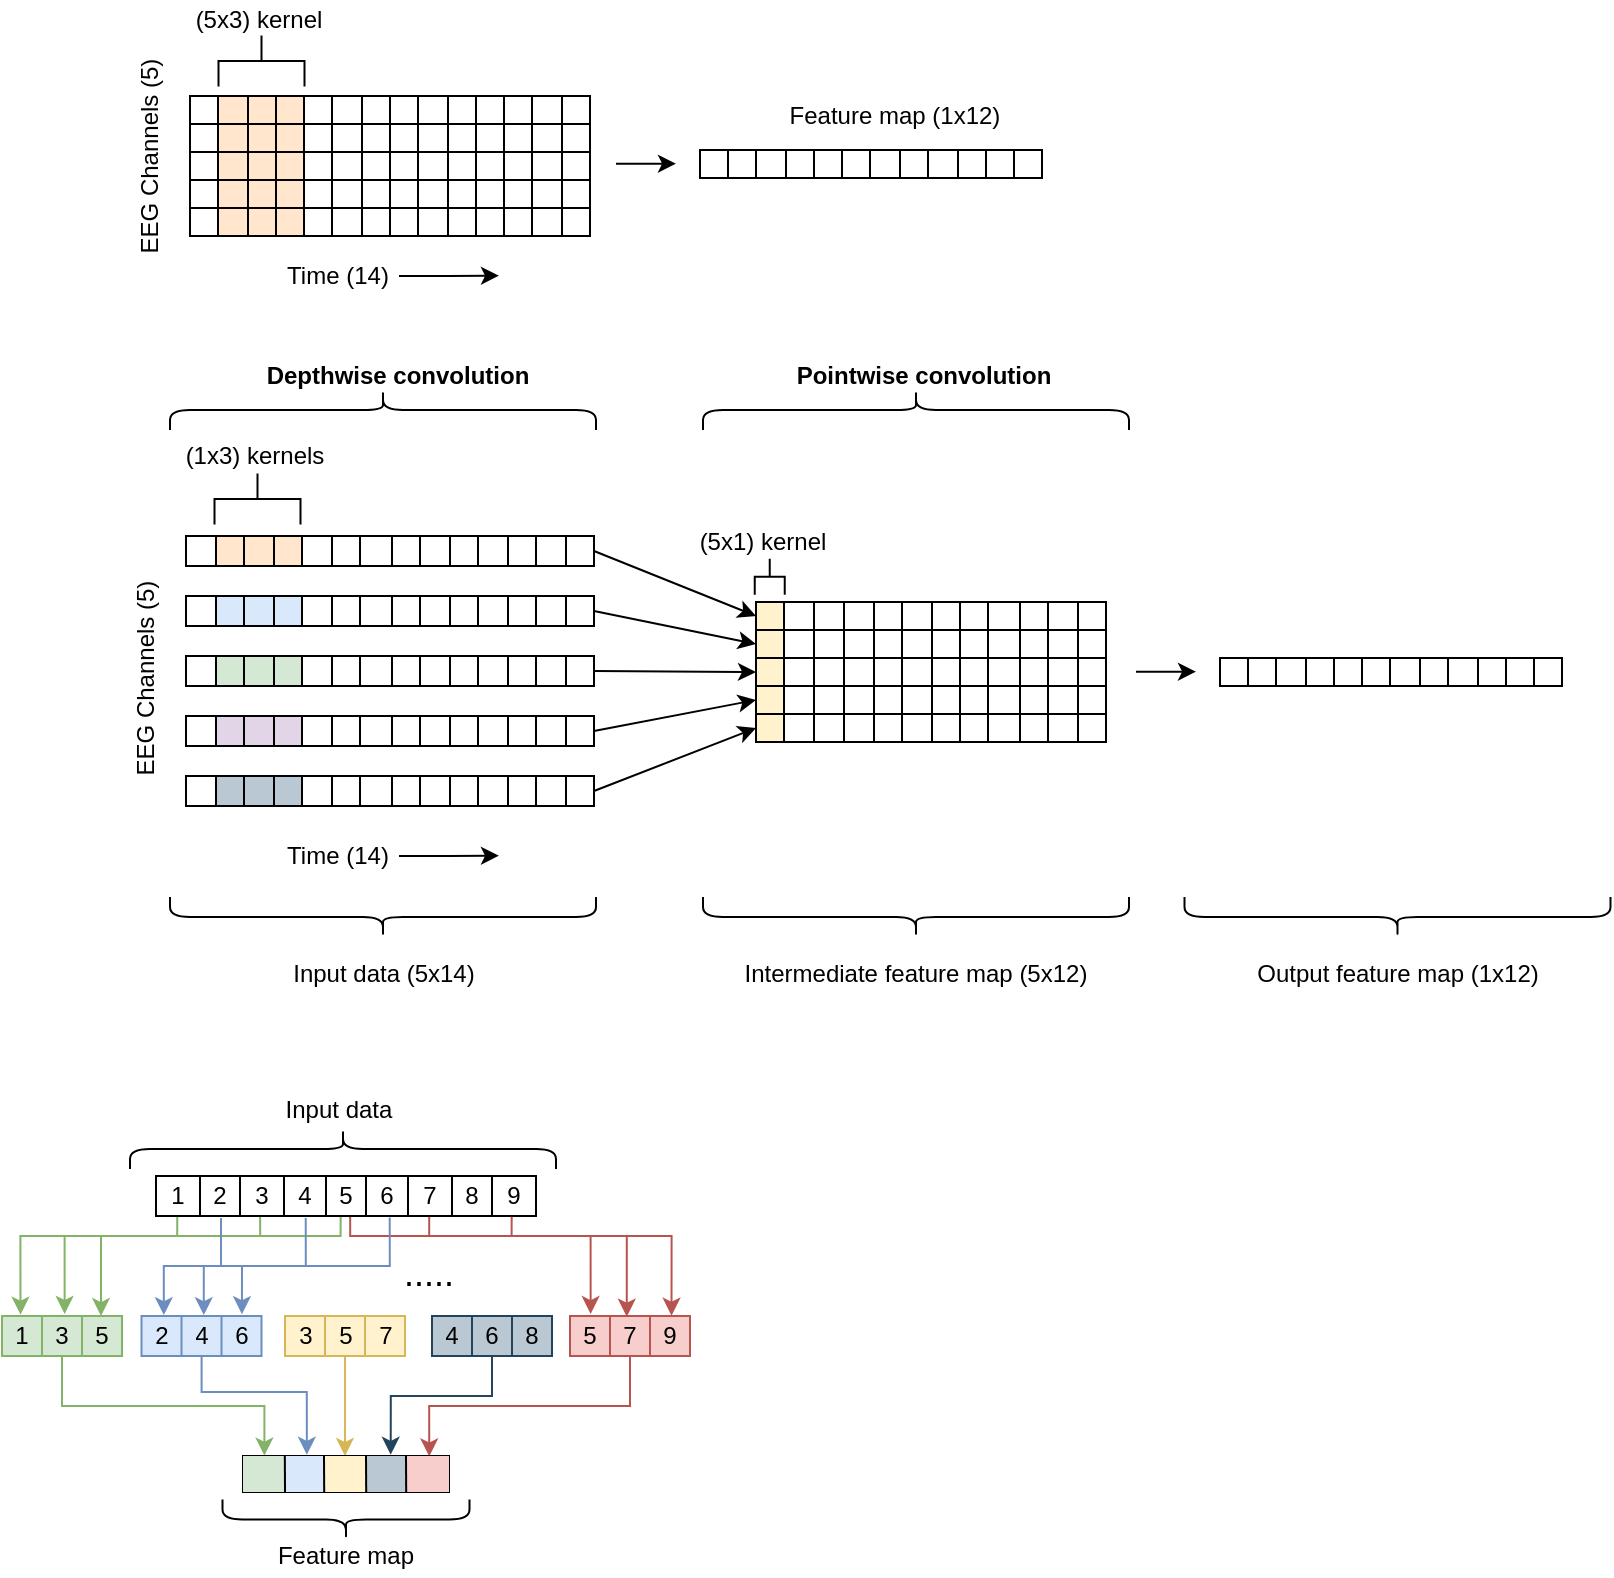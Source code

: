 <mxfile version="14.6.0" type="github">
  <diagram id="ZZZEqUmLc0_E8XxHJjZa" name="Page-1">
    <mxGraphModel dx="1262" dy="666" grid="1" gridSize="10" guides="1" tooltips="1" connect="1" arrows="1" fold="1" page="1" pageScale="1" pageWidth="827" pageHeight="1169" math="0" shadow="0">
      <root>
        <mxCell id="0" />
        <mxCell id="1" parent="0" />
        <mxCell id="Jwxpb0Jw1F68lGEl7W2q-687" style="edgeStyle=orthogonalEdgeStyle;rounded=0;sketch=0;jumpStyle=none;orthogonalLoop=1;jettySize=auto;html=1;exitX=0.511;exitY=1.002;exitDx=0;exitDy=0;entryX=0.172;entryY=-0.048;entryDx=0;entryDy=0;entryPerimeter=0;startArrow=none;startFill=0;endArrow=classic;endFill=1;fontSize=27;exitPerimeter=0;fillColor=#f8cecc;strokeColor=#b85450;" parent="1" source="Jwxpb0Jw1F68lGEl7W2q-628" target="Jwxpb0Jw1F68lGEl7W2q-659" edge="1">
          <mxGeometry relative="1" as="geometry">
            <Array as="points">
              <mxPoint x="317" y="680" />
              <mxPoint x="437" y="680" />
            </Array>
          </mxGeometry>
        </mxCell>
        <mxCell id="Jwxpb0Jw1F68lGEl7W2q-569" value="" style="rounded=0;whiteSpace=wrap;html=1;shadow=0;glass=0;strokeWidth=1;fillColor=#fff2cc;strokeColor=none;" parent="1" vertex="1">
          <mxGeometry x="520" y="363" width="14" height="70" as="geometry" />
        </mxCell>
        <mxCell id="Jwxpb0Jw1F68lGEl7W2q-288" value="" style="rounded=0;whiteSpace=wrap;html=1;fillColor=#ffe6cc;shadow=0;glass=0;strokeColor=none;" parent="1" vertex="1">
          <mxGeometry x="250" y="330" width="43" height="15" as="geometry" />
        </mxCell>
        <mxCell id="Jwxpb0Jw1F68lGEl7W2q-272" value="" style="shape=table;html=1;whiteSpace=wrap;startSize=0;container=1;collapsible=0;childLayout=tableLayout;fillColor=none;" parent="1" vertex="1">
          <mxGeometry x="235" y="330" width="204" height="15" as="geometry" />
        </mxCell>
        <mxCell id="Jwxpb0Jw1F68lGEl7W2q-273" value="" style="shape=partialRectangle;html=1;whiteSpace=wrap;collapsible=0;dropTarget=0;pointerEvents=0;fillColor=none;top=0;left=0;bottom=0;right=0;points=[[0,0.5],[1,0.5]];portConstraint=eastwest;" parent="Jwxpb0Jw1F68lGEl7W2q-272" vertex="1">
          <mxGeometry width="204" height="15" as="geometry" />
        </mxCell>
        <mxCell id="Jwxpb0Jw1F68lGEl7W2q-274" value="" style="shape=partialRectangle;html=1;whiteSpace=wrap;connectable=0;overflow=hidden;fillColor=none;top=0;left=0;bottom=0;right=0;" parent="Jwxpb0Jw1F68lGEl7W2q-273" vertex="1">
          <mxGeometry width="15" height="15" as="geometry" />
        </mxCell>
        <mxCell id="Jwxpb0Jw1F68lGEl7W2q-275" value="" style="shape=partialRectangle;html=1;whiteSpace=wrap;connectable=0;overflow=hidden;fillColor=none;top=0;left=0;bottom=0;right=0;" parent="Jwxpb0Jw1F68lGEl7W2q-273" vertex="1">
          <mxGeometry x="15" width="14" height="15" as="geometry" />
        </mxCell>
        <mxCell id="Jwxpb0Jw1F68lGEl7W2q-276" value="" style="shape=partialRectangle;html=1;whiteSpace=wrap;connectable=0;overflow=hidden;fillColor=none;top=0;left=0;bottom=0;right=0;" parent="Jwxpb0Jw1F68lGEl7W2q-273" vertex="1">
          <mxGeometry x="29" width="15" height="15" as="geometry" />
        </mxCell>
        <mxCell id="Jwxpb0Jw1F68lGEl7W2q-277" value="" style="shape=partialRectangle;html=1;whiteSpace=wrap;connectable=0;overflow=hidden;fillColor=none;top=0;left=0;bottom=0;right=0;" parent="Jwxpb0Jw1F68lGEl7W2q-273" vertex="1">
          <mxGeometry x="44" width="14" height="15" as="geometry" />
        </mxCell>
        <mxCell id="Jwxpb0Jw1F68lGEl7W2q-278" value="" style="shape=partialRectangle;html=1;whiteSpace=wrap;connectable=0;overflow=hidden;fillColor=none;top=0;left=0;bottom=0;right=0;" parent="Jwxpb0Jw1F68lGEl7W2q-273" vertex="1">
          <mxGeometry x="58" width="15" height="15" as="geometry" />
        </mxCell>
        <mxCell id="Jwxpb0Jw1F68lGEl7W2q-279" value="" style="shape=partialRectangle;html=1;whiteSpace=wrap;connectable=0;overflow=hidden;fillColor=none;top=0;left=0;bottom=0;right=0;" parent="Jwxpb0Jw1F68lGEl7W2q-273" vertex="1">
          <mxGeometry x="73" width="14" height="15" as="geometry" />
        </mxCell>
        <mxCell id="Jwxpb0Jw1F68lGEl7W2q-280" value="" style="shape=partialRectangle;html=1;whiteSpace=wrap;connectable=0;overflow=hidden;fillColor=none;top=0;left=0;bottom=0;right=0;" parent="Jwxpb0Jw1F68lGEl7W2q-273" vertex="1">
          <mxGeometry x="87" width="16" height="15" as="geometry" />
        </mxCell>
        <mxCell id="Jwxpb0Jw1F68lGEl7W2q-281" value="" style="shape=partialRectangle;html=1;whiteSpace=wrap;connectable=0;overflow=hidden;fillColor=none;top=0;left=0;bottom=0;right=0;" parent="Jwxpb0Jw1F68lGEl7W2q-273" vertex="1">
          <mxGeometry x="103" width="14" height="15" as="geometry" />
        </mxCell>
        <mxCell id="Jwxpb0Jw1F68lGEl7W2q-282" value="" style="shape=partialRectangle;html=1;whiteSpace=wrap;connectable=0;overflow=hidden;fillColor=none;top=0;left=0;bottom=0;right=0;" parent="Jwxpb0Jw1F68lGEl7W2q-273" vertex="1">
          <mxGeometry x="117" width="15" height="15" as="geometry" />
        </mxCell>
        <mxCell id="Jwxpb0Jw1F68lGEl7W2q-283" value="" style="shape=partialRectangle;html=1;whiteSpace=wrap;connectable=0;overflow=hidden;fillColor=none;top=0;left=0;bottom=0;right=0;" parent="Jwxpb0Jw1F68lGEl7W2q-273" vertex="1">
          <mxGeometry x="132" width="14" height="15" as="geometry" />
        </mxCell>
        <mxCell id="Jwxpb0Jw1F68lGEl7W2q-284" value="" style="shape=partialRectangle;html=1;whiteSpace=wrap;connectable=0;overflow=hidden;fillColor=none;top=0;left=0;bottom=0;right=0;" parent="Jwxpb0Jw1F68lGEl7W2q-273" vertex="1">
          <mxGeometry x="146" width="15" height="15" as="geometry" />
        </mxCell>
        <mxCell id="Jwxpb0Jw1F68lGEl7W2q-285" value="" style="shape=partialRectangle;html=1;whiteSpace=wrap;connectable=0;overflow=hidden;fillColor=none;top=0;left=0;bottom=0;right=0;" parent="Jwxpb0Jw1F68lGEl7W2q-273" vertex="1">
          <mxGeometry x="161" width="14" height="15" as="geometry" />
        </mxCell>
        <mxCell id="Jwxpb0Jw1F68lGEl7W2q-286" value="" style="shape=partialRectangle;html=1;whiteSpace=wrap;connectable=0;overflow=hidden;fillColor=none;top=0;left=0;bottom=0;right=0;" parent="Jwxpb0Jw1F68lGEl7W2q-273" vertex="1">
          <mxGeometry x="175" width="15" height="15" as="geometry" />
        </mxCell>
        <mxCell id="Jwxpb0Jw1F68lGEl7W2q-287" value="" style="shape=partialRectangle;html=1;whiteSpace=wrap;connectable=0;overflow=hidden;fillColor=none;top=0;left=0;bottom=0;right=0;" parent="Jwxpb0Jw1F68lGEl7W2q-273" vertex="1">
          <mxGeometry x="190" width="14" height="15" as="geometry" />
        </mxCell>
        <mxCell id="Jwxpb0Jw1F68lGEl7W2q-289" value="" style="rounded=0;whiteSpace=wrap;html=1;fillColor=#dae8fc;shadow=0;glass=0;strokeColor=none;" parent="1" vertex="1">
          <mxGeometry x="250" y="360" width="43" height="15" as="geometry" />
        </mxCell>
        <mxCell id="Jwxpb0Jw1F68lGEl7W2q-306" value="" style="rounded=0;whiteSpace=wrap;html=1;fillColor=#d5e8d4;shadow=0;glass=0;strokeColor=none;" parent="1" vertex="1">
          <mxGeometry x="250" y="390" width="43" height="15" as="geometry" />
        </mxCell>
        <mxCell id="Jwxpb0Jw1F68lGEl7W2q-323" value="" style="rounded=0;whiteSpace=wrap;html=1;shadow=0;glass=0;fillColor=#e1d5e7;strokeColor=none;" parent="1" vertex="1">
          <mxGeometry x="250" y="420" width="43" height="15" as="geometry" />
        </mxCell>
        <mxCell id="Jwxpb0Jw1F68lGEl7W2q-341" value="" style="rounded=0;whiteSpace=wrap;html=1;fillColor=#bac8d3;shadow=0;glass=0;strokeColor=none;" parent="1" vertex="1">
          <mxGeometry x="250" y="450" width="43" height="15" as="geometry" />
        </mxCell>
        <mxCell id="Jwxpb0Jw1F68lGEl7W2q-290" value="" style="shape=table;html=1;whiteSpace=wrap;startSize=0;container=1;collapsible=0;childLayout=tableLayout;fillColor=none;" parent="1" vertex="1">
          <mxGeometry x="235" y="360" width="204" height="15" as="geometry" />
        </mxCell>
        <mxCell id="Jwxpb0Jw1F68lGEl7W2q-291" value="" style="shape=partialRectangle;html=1;whiteSpace=wrap;collapsible=0;dropTarget=0;pointerEvents=0;fillColor=none;top=0;left=0;bottom=0;right=0;points=[[0,0.5],[1,0.5]];portConstraint=eastwest;" parent="Jwxpb0Jw1F68lGEl7W2q-290" vertex="1">
          <mxGeometry width="204" height="15" as="geometry" />
        </mxCell>
        <mxCell id="Jwxpb0Jw1F68lGEl7W2q-292" value="" style="shape=partialRectangle;html=1;whiteSpace=wrap;connectable=0;overflow=hidden;fillColor=none;top=0;left=0;bottom=0;right=0;" parent="Jwxpb0Jw1F68lGEl7W2q-291" vertex="1">
          <mxGeometry width="15" height="15" as="geometry" />
        </mxCell>
        <mxCell id="Jwxpb0Jw1F68lGEl7W2q-293" value="" style="shape=partialRectangle;html=1;whiteSpace=wrap;connectable=0;overflow=hidden;fillColor=none;top=0;left=0;bottom=0;right=0;" parent="Jwxpb0Jw1F68lGEl7W2q-291" vertex="1">
          <mxGeometry x="15" width="14" height="15" as="geometry" />
        </mxCell>
        <mxCell id="Jwxpb0Jw1F68lGEl7W2q-294" value="" style="shape=partialRectangle;html=1;whiteSpace=wrap;connectable=0;overflow=hidden;fillColor=none;top=0;left=0;bottom=0;right=0;" parent="Jwxpb0Jw1F68lGEl7W2q-291" vertex="1">
          <mxGeometry x="29" width="15" height="15" as="geometry" />
        </mxCell>
        <mxCell id="Jwxpb0Jw1F68lGEl7W2q-295" value="" style="shape=partialRectangle;html=1;whiteSpace=wrap;connectable=0;overflow=hidden;fillColor=none;top=0;left=0;bottom=0;right=0;" parent="Jwxpb0Jw1F68lGEl7W2q-291" vertex="1">
          <mxGeometry x="44" width="14" height="15" as="geometry" />
        </mxCell>
        <mxCell id="Jwxpb0Jw1F68lGEl7W2q-296" value="" style="shape=partialRectangle;html=1;whiteSpace=wrap;connectable=0;overflow=hidden;fillColor=none;top=0;left=0;bottom=0;right=0;" parent="Jwxpb0Jw1F68lGEl7W2q-291" vertex="1">
          <mxGeometry x="58" width="15" height="15" as="geometry" />
        </mxCell>
        <mxCell id="Jwxpb0Jw1F68lGEl7W2q-297" value="" style="shape=partialRectangle;html=1;whiteSpace=wrap;connectable=0;overflow=hidden;fillColor=none;top=0;left=0;bottom=0;right=0;" parent="Jwxpb0Jw1F68lGEl7W2q-291" vertex="1">
          <mxGeometry x="73" width="14" height="15" as="geometry" />
        </mxCell>
        <mxCell id="Jwxpb0Jw1F68lGEl7W2q-298" value="" style="shape=partialRectangle;html=1;whiteSpace=wrap;connectable=0;overflow=hidden;fillColor=none;top=0;left=0;bottom=0;right=0;" parent="Jwxpb0Jw1F68lGEl7W2q-291" vertex="1">
          <mxGeometry x="87" width="16" height="15" as="geometry" />
        </mxCell>
        <mxCell id="Jwxpb0Jw1F68lGEl7W2q-299" value="" style="shape=partialRectangle;html=1;whiteSpace=wrap;connectable=0;overflow=hidden;fillColor=none;top=0;left=0;bottom=0;right=0;" parent="Jwxpb0Jw1F68lGEl7W2q-291" vertex="1">
          <mxGeometry x="103" width="14" height="15" as="geometry" />
        </mxCell>
        <mxCell id="Jwxpb0Jw1F68lGEl7W2q-300" value="" style="shape=partialRectangle;html=1;whiteSpace=wrap;connectable=0;overflow=hidden;fillColor=none;top=0;left=0;bottom=0;right=0;" parent="Jwxpb0Jw1F68lGEl7W2q-291" vertex="1">
          <mxGeometry x="117" width="15" height="15" as="geometry" />
        </mxCell>
        <mxCell id="Jwxpb0Jw1F68lGEl7W2q-301" value="" style="shape=partialRectangle;html=1;whiteSpace=wrap;connectable=0;overflow=hidden;fillColor=none;top=0;left=0;bottom=0;right=0;" parent="Jwxpb0Jw1F68lGEl7W2q-291" vertex="1">
          <mxGeometry x="132" width="14" height="15" as="geometry" />
        </mxCell>
        <mxCell id="Jwxpb0Jw1F68lGEl7W2q-302" value="" style="shape=partialRectangle;html=1;whiteSpace=wrap;connectable=0;overflow=hidden;fillColor=none;top=0;left=0;bottom=0;right=0;" parent="Jwxpb0Jw1F68lGEl7W2q-291" vertex="1">
          <mxGeometry x="146" width="15" height="15" as="geometry" />
        </mxCell>
        <mxCell id="Jwxpb0Jw1F68lGEl7W2q-303" value="" style="shape=partialRectangle;html=1;whiteSpace=wrap;connectable=0;overflow=hidden;fillColor=none;top=0;left=0;bottom=0;right=0;" parent="Jwxpb0Jw1F68lGEl7W2q-291" vertex="1">
          <mxGeometry x="161" width="14" height="15" as="geometry" />
        </mxCell>
        <mxCell id="Jwxpb0Jw1F68lGEl7W2q-304" value="" style="shape=partialRectangle;html=1;whiteSpace=wrap;connectable=0;overflow=hidden;fillColor=none;top=0;left=0;bottom=0;right=0;" parent="Jwxpb0Jw1F68lGEl7W2q-291" vertex="1">
          <mxGeometry x="175" width="15" height="15" as="geometry" />
        </mxCell>
        <mxCell id="Jwxpb0Jw1F68lGEl7W2q-305" value="" style="shape=partialRectangle;html=1;whiteSpace=wrap;connectable=0;overflow=hidden;fillColor=none;top=0;left=0;bottom=0;right=0;" parent="Jwxpb0Jw1F68lGEl7W2q-291" vertex="1">
          <mxGeometry x="190" width="14" height="15" as="geometry" />
        </mxCell>
        <mxCell id="Jwxpb0Jw1F68lGEl7W2q-307" value="" style="shape=table;html=1;whiteSpace=wrap;startSize=0;container=1;collapsible=0;childLayout=tableLayout;fillColor=none;" parent="1" vertex="1">
          <mxGeometry x="235" y="390" width="204" height="15" as="geometry" />
        </mxCell>
        <mxCell id="Jwxpb0Jw1F68lGEl7W2q-308" value="" style="shape=partialRectangle;html=1;whiteSpace=wrap;collapsible=0;dropTarget=0;pointerEvents=0;fillColor=none;top=0;left=0;bottom=0;right=0;points=[[0,0.5],[1,0.5]];portConstraint=eastwest;" parent="Jwxpb0Jw1F68lGEl7W2q-307" vertex="1">
          <mxGeometry width="204" height="15" as="geometry" />
        </mxCell>
        <mxCell id="Jwxpb0Jw1F68lGEl7W2q-309" value="" style="shape=partialRectangle;html=1;whiteSpace=wrap;connectable=0;overflow=hidden;fillColor=none;top=0;left=0;bottom=0;right=0;" parent="Jwxpb0Jw1F68lGEl7W2q-308" vertex="1">
          <mxGeometry width="15" height="15" as="geometry" />
        </mxCell>
        <mxCell id="Jwxpb0Jw1F68lGEl7W2q-310" value="" style="shape=partialRectangle;html=1;whiteSpace=wrap;connectable=0;overflow=hidden;fillColor=none;top=0;left=0;bottom=0;right=0;" parent="Jwxpb0Jw1F68lGEl7W2q-308" vertex="1">
          <mxGeometry x="15" width="14" height="15" as="geometry" />
        </mxCell>
        <mxCell id="Jwxpb0Jw1F68lGEl7W2q-311" value="" style="shape=partialRectangle;html=1;whiteSpace=wrap;connectable=0;overflow=hidden;fillColor=none;top=0;left=0;bottom=0;right=0;" parent="Jwxpb0Jw1F68lGEl7W2q-308" vertex="1">
          <mxGeometry x="29" width="15" height="15" as="geometry" />
        </mxCell>
        <mxCell id="Jwxpb0Jw1F68lGEl7W2q-312" value="" style="shape=partialRectangle;html=1;whiteSpace=wrap;connectable=0;overflow=hidden;fillColor=none;top=0;left=0;bottom=0;right=0;" parent="Jwxpb0Jw1F68lGEl7W2q-308" vertex="1">
          <mxGeometry x="44" width="14" height="15" as="geometry" />
        </mxCell>
        <mxCell id="Jwxpb0Jw1F68lGEl7W2q-313" value="" style="shape=partialRectangle;html=1;whiteSpace=wrap;connectable=0;overflow=hidden;fillColor=none;top=0;left=0;bottom=0;right=0;" parent="Jwxpb0Jw1F68lGEl7W2q-308" vertex="1">
          <mxGeometry x="58" width="15" height="15" as="geometry" />
        </mxCell>
        <mxCell id="Jwxpb0Jw1F68lGEl7W2q-314" value="" style="shape=partialRectangle;html=1;whiteSpace=wrap;connectable=0;overflow=hidden;fillColor=none;top=0;left=0;bottom=0;right=0;" parent="Jwxpb0Jw1F68lGEl7W2q-308" vertex="1">
          <mxGeometry x="73" width="14" height="15" as="geometry" />
        </mxCell>
        <mxCell id="Jwxpb0Jw1F68lGEl7W2q-315" value="" style="shape=partialRectangle;html=1;whiteSpace=wrap;connectable=0;overflow=hidden;fillColor=none;top=0;left=0;bottom=0;right=0;" parent="Jwxpb0Jw1F68lGEl7W2q-308" vertex="1">
          <mxGeometry x="87" width="16" height="15" as="geometry" />
        </mxCell>
        <mxCell id="Jwxpb0Jw1F68lGEl7W2q-316" value="" style="shape=partialRectangle;html=1;whiteSpace=wrap;connectable=0;overflow=hidden;fillColor=none;top=0;left=0;bottom=0;right=0;" parent="Jwxpb0Jw1F68lGEl7W2q-308" vertex="1">
          <mxGeometry x="103" width="14" height="15" as="geometry" />
        </mxCell>
        <mxCell id="Jwxpb0Jw1F68lGEl7W2q-317" value="" style="shape=partialRectangle;html=1;whiteSpace=wrap;connectable=0;overflow=hidden;fillColor=none;top=0;left=0;bottom=0;right=0;" parent="Jwxpb0Jw1F68lGEl7W2q-308" vertex="1">
          <mxGeometry x="117" width="15" height="15" as="geometry" />
        </mxCell>
        <mxCell id="Jwxpb0Jw1F68lGEl7W2q-318" value="" style="shape=partialRectangle;html=1;whiteSpace=wrap;connectable=0;overflow=hidden;fillColor=none;top=0;left=0;bottom=0;right=0;" parent="Jwxpb0Jw1F68lGEl7W2q-308" vertex="1">
          <mxGeometry x="132" width="14" height="15" as="geometry" />
        </mxCell>
        <mxCell id="Jwxpb0Jw1F68lGEl7W2q-319" value="" style="shape=partialRectangle;html=1;whiteSpace=wrap;connectable=0;overflow=hidden;fillColor=none;top=0;left=0;bottom=0;right=0;" parent="Jwxpb0Jw1F68lGEl7W2q-308" vertex="1">
          <mxGeometry x="146" width="15" height="15" as="geometry" />
        </mxCell>
        <mxCell id="Jwxpb0Jw1F68lGEl7W2q-320" value="" style="shape=partialRectangle;html=1;whiteSpace=wrap;connectable=0;overflow=hidden;fillColor=none;top=0;left=0;bottom=0;right=0;" parent="Jwxpb0Jw1F68lGEl7W2q-308" vertex="1">
          <mxGeometry x="161" width="14" height="15" as="geometry" />
        </mxCell>
        <mxCell id="Jwxpb0Jw1F68lGEl7W2q-321" value="" style="shape=partialRectangle;html=1;whiteSpace=wrap;connectable=0;overflow=hidden;fillColor=none;top=0;left=0;bottom=0;right=0;" parent="Jwxpb0Jw1F68lGEl7W2q-308" vertex="1">
          <mxGeometry x="175" width="15" height="15" as="geometry" />
        </mxCell>
        <mxCell id="Jwxpb0Jw1F68lGEl7W2q-322" value="" style="shape=partialRectangle;html=1;whiteSpace=wrap;connectable=0;overflow=hidden;fillColor=none;top=0;left=0;bottom=0;right=0;" parent="Jwxpb0Jw1F68lGEl7W2q-308" vertex="1">
          <mxGeometry x="190" width="14" height="15" as="geometry" />
        </mxCell>
        <mxCell id="Jwxpb0Jw1F68lGEl7W2q-324" value="" style="shape=table;html=1;whiteSpace=wrap;startSize=0;container=1;collapsible=0;childLayout=tableLayout;fillColor=none;" parent="1" vertex="1">
          <mxGeometry x="235" y="420" width="204" height="15" as="geometry" />
        </mxCell>
        <mxCell id="Jwxpb0Jw1F68lGEl7W2q-325" value="" style="shape=partialRectangle;html=1;whiteSpace=wrap;collapsible=0;dropTarget=0;pointerEvents=0;fillColor=none;top=0;left=0;bottom=0;right=0;points=[[0,0.5],[1,0.5]];portConstraint=eastwest;" parent="Jwxpb0Jw1F68lGEl7W2q-324" vertex="1">
          <mxGeometry width="204" height="15" as="geometry" />
        </mxCell>
        <mxCell id="Jwxpb0Jw1F68lGEl7W2q-326" value="" style="shape=partialRectangle;html=1;whiteSpace=wrap;connectable=0;overflow=hidden;fillColor=none;top=0;left=0;bottom=0;right=0;" parent="Jwxpb0Jw1F68lGEl7W2q-325" vertex="1">
          <mxGeometry width="15" height="15" as="geometry" />
        </mxCell>
        <mxCell id="Jwxpb0Jw1F68lGEl7W2q-327" value="" style="shape=partialRectangle;html=1;whiteSpace=wrap;connectable=0;overflow=hidden;fillColor=none;top=0;left=0;bottom=0;right=0;" parent="Jwxpb0Jw1F68lGEl7W2q-325" vertex="1">
          <mxGeometry x="15" width="14" height="15" as="geometry" />
        </mxCell>
        <mxCell id="Jwxpb0Jw1F68lGEl7W2q-328" value="" style="shape=partialRectangle;html=1;whiteSpace=wrap;connectable=0;overflow=hidden;fillColor=none;top=0;left=0;bottom=0;right=0;" parent="Jwxpb0Jw1F68lGEl7W2q-325" vertex="1">
          <mxGeometry x="29" width="15" height="15" as="geometry" />
        </mxCell>
        <mxCell id="Jwxpb0Jw1F68lGEl7W2q-329" value="" style="shape=partialRectangle;html=1;whiteSpace=wrap;connectable=0;overflow=hidden;fillColor=none;top=0;left=0;bottom=0;right=0;" parent="Jwxpb0Jw1F68lGEl7W2q-325" vertex="1">
          <mxGeometry x="44" width="14" height="15" as="geometry" />
        </mxCell>
        <mxCell id="Jwxpb0Jw1F68lGEl7W2q-330" value="" style="shape=partialRectangle;html=1;whiteSpace=wrap;connectable=0;overflow=hidden;fillColor=none;top=0;left=0;bottom=0;right=0;" parent="Jwxpb0Jw1F68lGEl7W2q-325" vertex="1">
          <mxGeometry x="58" width="15" height="15" as="geometry" />
        </mxCell>
        <mxCell id="Jwxpb0Jw1F68lGEl7W2q-331" value="" style="shape=partialRectangle;html=1;whiteSpace=wrap;connectable=0;overflow=hidden;fillColor=none;top=0;left=0;bottom=0;right=0;" parent="Jwxpb0Jw1F68lGEl7W2q-325" vertex="1">
          <mxGeometry x="73" width="14" height="15" as="geometry" />
        </mxCell>
        <mxCell id="Jwxpb0Jw1F68lGEl7W2q-332" value="" style="shape=partialRectangle;html=1;whiteSpace=wrap;connectable=0;overflow=hidden;fillColor=none;top=0;left=0;bottom=0;right=0;" parent="Jwxpb0Jw1F68lGEl7W2q-325" vertex="1">
          <mxGeometry x="87" width="16" height="15" as="geometry" />
        </mxCell>
        <mxCell id="Jwxpb0Jw1F68lGEl7W2q-333" value="" style="shape=partialRectangle;html=1;whiteSpace=wrap;connectable=0;overflow=hidden;fillColor=none;top=0;left=0;bottom=0;right=0;" parent="Jwxpb0Jw1F68lGEl7W2q-325" vertex="1">
          <mxGeometry x="103" width="14" height="15" as="geometry" />
        </mxCell>
        <mxCell id="Jwxpb0Jw1F68lGEl7W2q-334" value="" style="shape=partialRectangle;html=1;whiteSpace=wrap;connectable=0;overflow=hidden;fillColor=none;top=0;left=0;bottom=0;right=0;" parent="Jwxpb0Jw1F68lGEl7W2q-325" vertex="1">
          <mxGeometry x="117" width="15" height="15" as="geometry" />
        </mxCell>
        <mxCell id="Jwxpb0Jw1F68lGEl7W2q-335" value="" style="shape=partialRectangle;html=1;whiteSpace=wrap;connectable=0;overflow=hidden;fillColor=none;top=0;left=0;bottom=0;right=0;" parent="Jwxpb0Jw1F68lGEl7W2q-325" vertex="1">
          <mxGeometry x="132" width="14" height="15" as="geometry" />
        </mxCell>
        <mxCell id="Jwxpb0Jw1F68lGEl7W2q-336" value="" style="shape=partialRectangle;html=1;whiteSpace=wrap;connectable=0;overflow=hidden;fillColor=none;top=0;left=0;bottom=0;right=0;" parent="Jwxpb0Jw1F68lGEl7W2q-325" vertex="1">
          <mxGeometry x="146" width="15" height="15" as="geometry" />
        </mxCell>
        <mxCell id="Jwxpb0Jw1F68lGEl7W2q-337" value="" style="shape=partialRectangle;html=1;whiteSpace=wrap;connectable=0;overflow=hidden;fillColor=none;top=0;left=0;bottom=0;right=0;" parent="Jwxpb0Jw1F68lGEl7W2q-325" vertex="1">
          <mxGeometry x="161" width="14" height="15" as="geometry" />
        </mxCell>
        <mxCell id="Jwxpb0Jw1F68lGEl7W2q-338" value="" style="shape=partialRectangle;html=1;whiteSpace=wrap;connectable=0;overflow=hidden;fillColor=none;top=0;left=0;bottom=0;right=0;" parent="Jwxpb0Jw1F68lGEl7W2q-325" vertex="1">
          <mxGeometry x="175" width="15" height="15" as="geometry" />
        </mxCell>
        <mxCell id="Jwxpb0Jw1F68lGEl7W2q-339" value="" style="shape=partialRectangle;html=1;whiteSpace=wrap;connectable=0;overflow=hidden;fillColor=none;top=0;left=0;bottom=0;right=0;" parent="Jwxpb0Jw1F68lGEl7W2q-325" vertex="1">
          <mxGeometry x="190" width="14" height="15" as="geometry" />
        </mxCell>
        <mxCell id="Jwxpb0Jw1F68lGEl7W2q-342" value="" style="shape=table;html=1;whiteSpace=wrap;startSize=0;container=1;collapsible=0;childLayout=tableLayout;fillColor=none;" parent="1" vertex="1">
          <mxGeometry x="235" y="450" width="204" height="15" as="geometry" />
        </mxCell>
        <mxCell id="Jwxpb0Jw1F68lGEl7W2q-343" value="" style="shape=partialRectangle;html=1;whiteSpace=wrap;collapsible=0;dropTarget=0;pointerEvents=0;fillColor=none;top=0;left=0;bottom=0;right=0;points=[[0,0.5],[1,0.5]];portConstraint=eastwest;" parent="Jwxpb0Jw1F68lGEl7W2q-342" vertex="1">
          <mxGeometry width="204" height="15" as="geometry" />
        </mxCell>
        <mxCell id="Jwxpb0Jw1F68lGEl7W2q-344" value="" style="shape=partialRectangle;html=1;whiteSpace=wrap;connectable=0;overflow=hidden;fillColor=none;top=0;left=0;bottom=0;right=0;" parent="Jwxpb0Jw1F68lGEl7W2q-343" vertex="1">
          <mxGeometry width="15" height="15" as="geometry" />
        </mxCell>
        <mxCell id="Jwxpb0Jw1F68lGEl7W2q-345" value="" style="shape=partialRectangle;html=1;whiteSpace=wrap;connectable=0;overflow=hidden;fillColor=none;top=0;left=0;bottom=0;right=0;" parent="Jwxpb0Jw1F68lGEl7W2q-343" vertex="1">
          <mxGeometry x="15" width="14" height="15" as="geometry" />
        </mxCell>
        <mxCell id="Jwxpb0Jw1F68lGEl7W2q-346" value="" style="shape=partialRectangle;html=1;whiteSpace=wrap;connectable=0;overflow=hidden;fillColor=none;top=0;left=0;bottom=0;right=0;" parent="Jwxpb0Jw1F68lGEl7W2q-343" vertex="1">
          <mxGeometry x="29" width="15" height="15" as="geometry" />
        </mxCell>
        <mxCell id="Jwxpb0Jw1F68lGEl7W2q-347" value="" style="shape=partialRectangle;html=1;whiteSpace=wrap;connectable=0;overflow=hidden;fillColor=none;top=0;left=0;bottom=0;right=0;" parent="Jwxpb0Jw1F68lGEl7W2q-343" vertex="1">
          <mxGeometry x="44" width="14" height="15" as="geometry" />
        </mxCell>
        <mxCell id="Jwxpb0Jw1F68lGEl7W2q-348" value="" style="shape=partialRectangle;html=1;whiteSpace=wrap;connectable=0;overflow=hidden;fillColor=none;top=0;left=0;bottom=0;right=0;" parent="Jwxpb0Jw1F68lGEl7W2q-343" vertex="1">
          <mxGeometry x="58" width="15" height="15" as="geometry" />
        </mxCell>
        <mxCell id="Jwxpb0Jw1F68lGEl7W2q-349" value="" style="shape=partialRectangle;html=1;whiteSpace=wrap;connectable=0;overflow=hidden;fillColor=none;top=0;left=0;bottom=0;right=0;" parent="Jwxpb0Jw1F68lGEl7W2q-343" vertex="1">
          <mxGeometry x="73" width="14" height="15" as="geometry" />
        </mxCell>
        <mxCell id="Jwxpb0Jw1F68lGEl7W2q-350" value="" style="shape=partialRectangle;html=1;whiteSpace=wrap;connectable=0;overflow=hidden;fillColor=none;top=0;left=0;bottom=0;right=0;" parent="Jwxpb0Jw1F68lGEl7W2q-343" vertex="1">
          <mxGeometry x="87" width="16" height="15" as="geometry" />
        </mxCell>
        <mxCell id="Jwxpb0Jw1F68lGEl7W2q-351" value="" style="shape=partialRectangle;html=1;whiteSpace=wrap;connectable=0;overflow=hidden;fillColor=none;top=0;left=0;bottom=0;right=0;" parent="Jwxpb0Jw1F68lGEl7W2q-343" vertex="1">
          <mxGeometry x="103" width="14" height="15" as="geometry" />
        </mxCell>
        <mxCell id="Jwxpb0Jw1F68lGEl7W2q-352" value="" style="shape=partialRectangle;html=1;whiteSpace=wrap;connectable=0;overflow=hidden;fillColor=none;top=0;left=0;bottom=0;right=0;" parent="Jwxpb0Jw1F68lGEl7W2q-343" vertex="1">
          <mxGeometry x="117" width="15" height="15" as="geometry" />
        </mxCell>
        <mxCell id="Jwxpb0Jw1F68lGEl7W2q-353" value="" style="shape=partialRectangle;html=1;whiteSpace=wrap;connectable=0;overflow=hidden;fillColor=none;top=0;left=0;bottom=0;right=0;" parent="Jwxpb0Jw1F68lGEl7W2q-343" vertex="1">
          <mxGeometry x="132" width="14" height="15" as="geometry" />
        </mxCell>
        <mxCell id="Jwxpb0Jw1F68lGEl7W2q-354" value="" style="shape=partialRectangle;html=1;whiteSpace=wrap;connectable=0;overflow=hidden;fillColor=none;top=0;left=0;bottom=0;right=0;" parent="Jwxpb0Jw1F68lGEl7W2q-343" vertex="1">
          <mxGeometry x="146" width="15" height="15" as="geometry" />
        </mxCell>
        <mxCell id="Jwxpb0Jw1F68lGEl7W2q-355" value="" style="shape=partialRectangle;html=1;whiteSpace=wrap;connectable=0;overflow=hidden;fillColor=none;top=0;left=0;bottom=0;right=0;" parent="Jwxpb0Jw1F68lGEl7W2q-343" vertex="1">
          <mxGeometry x="161" width="14" height="15" as="geometry" />
        </mxCell>
        <mxCell id="Jwxpb0Jw1F68lGEl7W2q-356" value="" style="shape=partialRectangle;html=1;whiteSpace=wrap;connectable=0;overflow=hidden;fillColor=none;top=0;left=0;bottom=0;right=0;" parent="Jwxpb0Jw1F68lGEl7W2q-343" vertex="1">
          <mxGeometry x="175" width="15" height="15" as="geometry" />
        </mxCell>
        <mxCell id="Jwxpb0Jw1F68lGEl7W2q-357" value="" style="shape=partialRectangle;html=1;whiteSpace=wrap;connectable=0;overflow=hidden;fillColor=none;top=0;left=0;bottom=0;right=0;" parent="Jwxpb0Jw1F68lGEl7W2q-343" vertex="1">
          <mxGeometry x="190" width="14" height="15" as="geometry" />
        </mxCell>
        <mxCell id="Jwxpb0Jw1F68lGEl7W2q-188" value="" style="rounded=0;whiteSpace=wrap;html=1;fillColor=#ffe6cc;shadow=0;glass=0;strokeColor=none;" parent="1" vertex="1">
          <mxGeometry x="251" y="110" width="43" height="70" as="geometry" />
        </mxCell>
        <mxCell id="Jwxpb0Jw1F68lGEl7W2q-123" value="&lt;div&gt;EEG Channels (5)&lt;/div&gt;" style="text;html=1;strokeColor=none;fillColor=none;align=center;verticalAlign=middle;whiteSpace=wrap;rounded=0;rotation=-90;" parent="1" vertex="1">
          <mxGeometry x="162" y="130" width="110" height="20" as="geometry" />
        </mxCell>
        <mxCell id="Jwxpb0Jw1F68lGEl7W2q-195" style="edgeStyle=orthogonalEdgeStyle;rounded=0;orthogonalLoop=1;jettySize=auto;html=1;exitX=1;exitY=0.5;exitDx=0;exitDy=0;" parent="1" source="Jwxpb0Jw1F68lGEl7W2q-187" edge="1">
          <mxGeometry relative="1" as="geometry">
            <mxPoint x="391.5" y="199.857" as="targetPoint" />
          </mxGeometry>
        </mxCell>
        <mxCell id="Jwxpb0Jw1F68lGEl7W2q-187" value="Time (14)" style="text;html=1;strokeColor=none;fillColor=none;align=center;verticalAlign=middle;whiteSpace=wrap;rounded=0;" parent="1" vertex="1">
          <mxGeometry x="279.5" y="190" width="62" height="20" as="geometry" />
        </mxCell>
        <mxCell id="Jwxpb0Jw1F68lGEl7W2q-189" value="" style="strokeWidth=1;html=1;shape=mxgraph.flowchart.annotation_2;align=left;labelPosition=right;pointerEvents=1;shadow=0;glass=0;fillColor=none;gradientColor=#ffffff;rotation=90;" parent="1" vertex="1">
          <mxGeometry x="260" y="71" width="25.5" height="43" as="geometry" />
        </mxCell>
        <mxCell id="Jwxpb0Jw1F68lGEl7W2q-194" value="(5x3) kernel" style="text;html=1;strokeColor=none;fillColor=none;align=center;verticalAlign=middle;whiteSpace=wrap;rounded=0;" parent="1" vertex="1">
          <mxGeometry x="236.25" y="62" width="70.5" height="20" as="geometry" />
        </mxCell>
        <mxCell id="Jwxpb0Jw1F68lGEl7W2q-196" value="" style="shape=table;html=1;whiteSpace=wrap;startSize=0;container=1;collapsible=0;childLayout=tableLayout;fillColor=none;" parent="1" vertex="1">
          <mxGeometry x="237" y="110" width="200" height="70" as="geometry" />
        </mxCell>
        <mxCell id="Jwxpb0Jw1F68lGEl7W2q-197" value="" style="shape=partialRectangle;html=1;whiteSpace=wrap;collapsible=0;dropTarget=0;pointerEvents=0;fillColor=none;top=0;left=0;bottom=0;right=0;points=[[0,0.5],[1,0.5]];portConstraint=eastwest;" parent="Jwxpb0Jw1F68lGEl7W2q-196" vertex="1">
          <mxGeometry width="200" height="14" as="geometry" />
        </mxCell>
        <mxCell id="Jwxpb0Jw1F68lGEl7W2q-198" value="" style="shape=partialRectangle;html=1;whiteSpace=wrap;connectable=0;overflow=hidden;fillColor=none;top=0;left=0;bottom=0;right=0;" parent="Jwxpb0Jw1F68lGEl7W2q-197" vertex="1">
          <mxGeometry width="14" height="14" as="geometry" />
        </mxCell>
        <mxCell id="Jwxpb0Jw1F68lGEl7W2q-199" value="" style="shape=partialRectangle;html=1;whiteSpace=wrap;connectable=0;overflow=hidden;fillColor=none;top=0;left=0;bottom=0;right=0;" parent="Jwxpb0Jw1F68lGEl7W2q-197" vertex="1">
          <mxGeometry x="14" width="15" height="14" as="geometry" />
        </mxCell>
        <mxCell id="Jwxpb0Jw1F68lGEl7W2q-200" value="" style="shape=partialRectangle;html=1;whiteSpace=wrap;connectable=0;overflow=hidden;fillColor=none;top=0;left=0;bottom=0;right=0;" parent="Jwxpb0Jw1F68lGEl7W2q-197" vertex="1">
          <mxGeometry x="29" width="14" height="14" as="geometry" />
        </mxCell>
        <mxCell id="Jwxpb0Jw1F68lGEl7W2q-201" value="" style="shape=partialRectangle;html=1;whiteSpace=wrap;connectable=0;overflow=hidden;fillColor=none;top=0;left=0;bottom=0;right=0;" parent="Jwxpb0Jw1F68lGEl7W2q-197" vertex="1">
          <mxGeometry x="43" width="14" height="14" as="geometry" />
        </mxCell>
        <mxCell id="Jwxpb0Jw1F68lGEl7W2q-202" value="" style="shape=partialRectangle;html=1;whiteSpace=wrap;connectable=0;overflow=hidden;fillColor=none;top=0;left=0;bottom=0;right=0;" parent="Jwxpb0Jw1F68lGEl7W2q-197" vertex="1">
          <mxGeometry x="57" width="14" height="14" as="geometry" />
        </mxCell>
        <mxCell id="Jwxpb0Jw1F68lGEl7W2q-203" value="" style="shape=partialRectangle;html=1;whiteSpace=wrap;connectable=0;overflow=hidden;fillColor=none;top=0;left=0;bottom=0;right=0;" parent="Jwxpb0Jw1F68lGEl7W2q-197" vertex="1">
          <mxGeometry x="71" width="15" height="14" as="geometry" />
        </mxCell>
        <mxCell id="Jwxpb0Jw1F68lGEl7W2q-204" value="" style="shape=partialRectangle;html=1;whiteSpace=wrap;connectable=0;overflow=hidden;fillColor=none;top=0;left=0;bottom=0;right=0;" parent="Jwxpb0Jw1F68lGEl7W2q-197" vertex="1">
          <mxGeometry x="86" width="14" height="14" as="geometry" />
        </mxCell>
        <mxCell id="Jwxpb0Jw1F68lGEl7W2q-205" value="" style="shape=partialRectangle;html=1;whiteSpace=wrap;connectable=0;overflow=hidden;fillColor=none;top=0;left=0;bottom=0;right=0;" parent="Jwxpb0Jw1F68lGEl7W2q-197" vertex="1">
          <mxGeometry x="100" width="14" height="14" as="geometry" />
        </mxCell>
        <mxCell id="Jwxpb0Jw1F68lGEl7W2q-206" value="" style="shape=partialRectangle;html=1;whiteSpace=wrap;connectable=0;overflow=hidden;fillColor=none;top=0;left=0;bottom=0;right=0;" parent="Jwxpb0Jw1F68lGEl7W2q-197" vertex="1">
          <mxGeometry x="114" width="15" height="14" as="geometry" />
        </mxCell>
        <mxCell id="Jwxpb0Jw1F68lGEl7W2q-207" value="" style="shape=partialRectangle;html=1;whiteSpace=wrap;connectable=0;overflow=hidden;fillColor=none;top=0;left=0;bottom=0;right=0;" parent="Jwxpb0Jw1F68lGEl7W2q-197" vertex="1">
          <mxGeometry x="129" width="14" height="14" as="geometry" />
        </mxCell>
        <mxCell id="Jwxpb0Jw1F68lGEl7W2q-208" value="" style="shape=partialRectangle;html=1;whiteSpace=wrap;connectable=0;overflow=hidden;fillColor=none;top=0;left=0;bottom=0;right=0;" parent="Jwxpb0Jw1F68lGEl7W2q-197" vertex="1">
          <mxGeometry x="143" width="14" height="14" as="geometry" />
        </mxCell>
        <mxCell id="Jwxpb0Jw1F68lGEl7W2q-209" value="" style="shape=partialRectangle;html=1;whiteSpace=wrap;connectable=0;overflow=hidden;fillColor=none;top=0;left=0;bottom=0;right=0;" parent="Jwxpb0Jw1F68lGEl7W2q-197" vertex="1">
          <mxGeometry x="157" width="14" height="14" as="geometry" />
        </mxCell>
        <mxCell id="Jwxpb0Jw1F68lGEl7W2q-210" value="" style="shape=partialRectangle;html=1;whiteSpace=wrap;connectable=0;overflow=hidden;fillColor=none;top=0;left=0;bottom=0;right=0;" parent="Jwxpb0Jw1F68lGEl7W2q-197" vertex="1">
          <mxGeometry x="171" width="15" height="14" as="geometry" />
        </mxCell>
        <mxCell id="Jwxpb0Jw1F68lGEl7W2q-211" value="" style="shape=partialRectangle;html=1;whiteSpace=wrap;connectable=0;overflow=hidden;fillColor=none;top=0;left=0;bottom=0;right=0;" parent="Jwxpb0Jw1F68lGEl7W2q-197" vertex="1">
          <mxGeometry x="186" width="14" height="14" as="geometry" />
        </mxCell>
        <mxCell id="Jwxpb0Jw1F68lGEl7W2q-212" value="" style="shape=partialRectangle;html=1;whiteSpace=wrap;collapsible=0;dropTarget=0;pointerEvents=0;fillColor=none;top=0;left=0;bottom=0;right=0;points=[[0,0.5],[1,0.5]];portConstraint=eastwest;" parent="Jwxpb0Jw1F68lGEl7W2q-196" vertex="1">
          <mxGeometry y="14" width="200" height="14" as="geometry" />
        </mxCell>
        <mxCell id="Jwxpb0Jw1F68lGEl7W2q-213" value="" style="shape=partialRectangle;html=1;whiteSpace=wrap;connectable=0;overflow=hidden;fillColor=none;top=0;left=0;bottom=0;right=0;" parent="Jwxpb0Jw1F68lGEl7W2q-212" vertex="1">
          <mxGeometry width="14" height="14" as="geometry" />
        </mxCell>
        <mxCell id="Jwxpb0Jw1F68lGEl7W2q-214" value="" style="shape=partialRectangle;html=1;whiteSpace=wrap;connectable=0;overflow=hidden;fillColor=none;top=0;left=0;bottom=0;right=0;" parent="Jwxpb0Jw1F68lGEl7W2q-212" vertex="1">
          <mxGeometry x="14" width="15" height="14" as="geometry" />
        </mxCell>
        <mxCell id="Jwxpb0Jw1F68lGEl7W2q-215" value="" style="shape=partialRectangle;html=1;whiteSpace=wrap;connectable=0;overflow=hidden;fillColor=none;top=0;left=0;bottom=0;right=0;" parent="Jwxpb0Jw1F68lGEl7W2q-212" vertex="1">
          <mxGeometry x="29" width="14" height="14" as="geometry" />
        </mxCell>
        <mxCell id="Jwxpb0Jw1F68lGEl7W2q-216" value="" style="shape=partialRectangle;html=1;whiteSpace=wrap;connectable=0;overflow=hidden;fillColor=none;top=0;left=0;bottom=0;right=0;" parent="Jwxpb0Jw1F68lGEl7W2q-212" vertex="1">
          <mxGeometry x="43" width="14" height="14" as="geometry" />
        </mxCell>
        <mxCell id="Jwxpb0Jw1F68lGEl7W2q-217" value="" style="shape=partialRectangle;html=1;whiteSpace=wrap;connectable=0;overflow=hidden;fillColor=none;top=0;left=0;bottom=0;right=0;" parent="Jwxpb0Jw1F68lGEl7W2q-212" vertex="1">
          <mxGeometry x="57" width="14" height="14" as="geometry" />
        </mxCell>
        <mxCell id="Jwxpb0Jw1F68lGEl7W2q-218" value="" style="shape=partialRectangle;html=1;whiteSpace=wrap;connectable=0;overflow=hidden;fillColor=none;top=0;left=0;bottom=0;right=0;" parent="Jwxpb0Jw1F68lGEl7W2q-212" vertex="1">
          <mxGeometry x="71" width="15" height="14" as="geometry" />
        </mxCell>
        <mxCell id="Jwxpb0Jw1F68lGEl7W2q-219" value="" style="shape=partialRectangle;html=1;whiteSpace=wrap;connectable=0;overflow=hidden;fillColor=none;top=0;left=0;bottom=0;right=0;" parent="Jwxpb0Jw1F68lGEl7W2q-212" vertex="1">
          <mxGeometry x="86" width="14" height="14" as="geometry" />
        </mxCell>
        <mxCell id="Jwxpb0Jw1F68lGEl7W2q-220" value="" style="shape=partialRectangle;html=1;whiteSpace=wrap;connectable=0;overflow=hidden;fillColor=none;top=0;left=0;bottom=0;right=0;" parent="Jwxpb0Jw1F68lGEl7W2q-212" vertex="1">
          <mxGeometry x="100" width="14" height="14" as="geometry" />
        </mxCell>
        <mxCell id="Jwxpb0Jw1F68lGEl7W2q-221" value="" style="shape=partialRectangle;html=1;whiteSpace=wrap;connectable=0;overflow=hidden;fillColor=none;top=0;left=0;bottom=0;right=0;" parent="Jwxpb0Jw1F68lGEl7W2q-212" vertex="1">
          <mxGeometry x="114" width="15" height="14" as="geometry" />
        </mxCell>
        <mxCell id="Jwxpb0Jw1F68lGEl7W2q-222" value="" style="shape=partialRectangle;html=1;whiteSpace=wrap;connectable=0;overflow=hidden;fillColor=none;top=0;left=0;bottom=0;right=0;" parent="Jwxpb0Jw1F68lGEl7W2q-212" vertex="1">
          <mxGeometry x="129" width="14" height="14" as="geometry" />
        </mxCell>
        <mxCell id="Jwxpb0Jw1F68lGEl7W2q-223" value="" style="shape=partialRectangle;html=1;whiteSpace=wrap;connectable=0;overflow=hidden;fillColor=none;top=0;left=0;bottom=0;right=0;" parent="Jwxpb0Jw1F68lGEl7W2q-212" vertex="1">
          <mxGeometry x="143" width="14" height="14" as="geometry" />
        </mxCell>
        <mxCell id="Jwxpb0Jw1F68lGEl7W2q-224" value="" style="shape=partialRectangle;html=1;whiteSpace=wrap;connectable=0;overflow=hidden;fillColor=none;top=0;left=0;bottom=0;right=0;" parent="Jwxpb0Jw1F68lGEl7W2q-212" vertex="1">
          <mxGeometry x="157" width="14" height="14" as="geometry" />
        </mxCell>
        <mxCell id="Jwxpb0Jw1F68lGEl7W2q-225" value="" style="shape=partialRectangle;html=1;whiteSpace=wrap;connectable=0;overflow=hidden;fillColor=none;top=0;left=0;bottom=0;right=0;" parent="Jwxpb0Jw1F68lGEl7W2q-212" vertex="1">
          <mxGeometry x="171" width="15" height="14" as="geometry" />
        </mxCell>
        <mxCell id="Jwxpb0Jw1F68lGEl7W2q-226" value="" style="shape=partialRectangle;html=1;whiteSpace=wrap;connectable=0;overflow=hidden;fillColor=none;top=0;left=0;bottom=0;right=0;" parent="Jwxpb0Jw1F68lGEl7W2q-212" vertex="1">
          <mxGeometry x="186" width="14" height="14" as="geometry" />
        </mxCell>
        <mxCell id="Jwxpb0Jw1F68lGEl7W2q-227" value="" style="shape=partialRectangle;html=1;whiteSpace=wrap;collapsible=0;dropTarget=0;pointerEvents=0;fillColor=none;top=0;left=0;bottom=0;right=0;points=[[0,0.5],[1,0.5]];portConstraint=eastwest;" parent="Jwxpb0Jw1F68lGEl7W2q-196" vertex="1">
          <mxGeometry y="28" width="200" height="14" as="geometry" />
        </mxCell>
        <mxCell id="Jwxpb0Jw1F68lGEl7W2q-228" value="" style="shape=partialRectangle;html=1;whiteSpace=wrap;connectable=0;overflow=hidden;fillColor=none;top=0;left=0;bottom=0;right=0;" parent="Jwxpb0Jw1F68lGEl7W2q-227" vertex="1">
          <mxGeometry width="14" height="14" as="geometry" />
        </mxCell>
        <mxCell id="Jwxpb0Jw1F68lGEl7W2q-229" value="" style="shape=partialRectangle;html=1;whiteSpace=wrap;connectable=0;overflow=hidden;fillColor=none;top=0;left=0;bottom=0;right=0;" parent="Jwxpb0Jw1F68lGEl7W2q-227" vertex="1">
          <mxGeometry x="14" width="15" height="14" as="geometry" />
        </mxCell>
        <mxCell id="Jwxpb0Jw1F68lGEl7W2q-230" value="" style="shape=partialRectangle;html=1;whiteSpace=wrap;connectable=0;overflow=hidden;fillColor=none;top=0;left=0;bottom=0;right=0;" parent="Jwxpb0Jw1F68lGEl7W2q-227" vertex="1">
          <mxGeometry x="29" width="14" height="14" as="geometry" />
        </mxCell>
        <mxCell id="Jwxpb0Jw1F68lGEl7W2q-231" value="" style="shape=partialRectangle;html=1;whiteSpace=wrap;connectable=0;overflow=hidden;fillColor=none;top=0;left=0;bottom=0;right=0;" parent="Jwxpb0Jw1F68lGEl7W2q-227" vertex="1">
          <mxGeometry x="43" width="14" height="14" as="geometry" />
        </mxCell>
        <mxCell id="Jwxpb0Jw1F68lGEl7W2q-232" value="" style="shape=partialRectangle;html=1;whiteSpace=wrap;connectable=0;overflow=hidden;fillColor=none;top=0;left=0;bottom=0;right=0;" parent="Jwxpb0Jw1F68lGEl7W2q-227" vertex="1">
          <mxGeometry x="57" width="14" height="14" as="geometry" />
        </mxCell>
        <mxCell id="Jwxpb0Jw1F68lGEl7W2q-233" value="" style="shape=partialRectangle;html=1;whiteSpace=wrap;connectable=0;overflow=hidden;fillColor=none;top=0;left=0;bottom=0;right=0;" parent="Jwxpb0Jw1F68lGEl7W2q-227" vertex="1">
          <mxGeometry x="71" width="15" height="14" as="geometry" />
        </mxCell>
        <mxCell id="Jwxpb0Jw1F68lGEl7W2q-234" value="" style="shape=partialRectangle;html=1;whiteSpace=wrap;connectable=0;overflow=hidden;fillColor=none;top=0;left=0;bottom=0;right=0;" parent="Jwxpb0Jw1F68lGEl7W2q-227" vertex="1">
          <mxGeometry x="86" width="14" height="14" as="geometry" />
        </mxCell>
        <mxCell id="Jwxpb0Jw1F68lGEl7W2q-235" value="" style="shape=partialRectangle;html=1;whiteSpace=wrap;connectable=0;overflow=hidden;fillColor=none;top=0;left=0;bottom=0;right=0;" parent="Jwxpb0Jw1F68lGEl7W2q-227" vertex="1">
          <mxGeometry x="100" width="14" height="14" as="geometry" />
        </mxCell>
        <mxCell id="Jwxpb0Jw1F68lGEl7W2q-236" value="" style="shape=partialRectangle;html=1;whiteSpace=wrap;connectable=0;overflow=hidden;fillColor=none;top=0;left=0;bottom=0;right=0;" parent="Jwxpb0Jw1F68lGEl7W2q-227" vertex="1">
          <mxGeometry x="114" width="15" height="14" as="geometry" />
        </mxCell>
        <mxCell id="Jwxpb0Jw1F68lGEl7W2q-237" value="" style="shape=partialRectangle;html=1;whiteSpace=wrap;connectable=0;overflow=hidden;fillColor=none;top=0;left=0;bottom=0;right=0;" parent="Jwxpb0Jw1F68lGEl7W2q-227" vertex="1">
          <mxGeometry x="129" width="14" height="14" as="geometry" />
        </mxCell>
        <mxCell id="Jwxpb0Jw1F68lGEl7W2q-238" value="" style="shape=partialRectangle;html=1;whiteSpace=wrap;connectable=0;overflow=hidden;fillColor=none;top=0;left=0;bottom=0;right=0;" parent="Jwxpb0Jw1F68lGEl7W2q-227" vertex="1">
          <mxGeometry x="143" width="14" height="14" as="geometry" />
        </mxCell>
        <mxCell id="Jwxpb0Jw1F68lGEl7W2q-239" value="" style="shape=partialRectangle;html=1;whiteSpace=wrap;connectable=0;overflow=hidden;fillColor=none;top=0;left=0;bottom=0;right=0;" parent="Jwxpb0Jw1F68lGEl7W2q-227" vertex="1">
          <mxGeometry x="157" width="14" height="14" as="geometry" />
        </mxCell>
        <mxCell id="Jwxpb0Jw1F68lGEl7W2q-240" value="" style="shape=partialRectangle;html=1;whiteSpace=wrap;connectable=0;overflow=hidden;fillColor=none;top=0;left=0;bottom=0;right=0;" parent="Jwxpb0Jw1F68lGEl7W2q-227" vertex="1">
          <mxGeometry x="171" width="15" height="14" as="geometry" />
        </mxCell>
        <mxCell id="Jwxpb0Jw1F68lGEl7W2q-241" value="" style="shape=partialRectangle;html=1;whiteSpace=wrap;connectable=0;overflow=hidden;fillColor=none;top=0;left=0;bottom=0;right=0;" parent="Jwxpb0Jw1F68lGEl7W2q-227" vertex="1">
          <mxGeometry x="186" width="14" height="14" as="geometry" />
        </mxCell>
        <mxCell id="Jwxpb0Jw1F68lGEl7W2q-242" value="" style="shape=partialRectangle;html=1;whiteSpace=wrap;collapsible=0;dropTarget=0;pointerEvents=0;fillColor=none;top=0;left=0;bottom=0;right=0;points=[[0,0.5],[1,0.5]];portConstraint=eastwest;" parent="Jwxpb0Jw1F68lGEl7W2q-196" vertex="1">
          <mxGeometry y="42" width="200" height="14" as="geometry" />
        </mxCell>
        <mxCell id="Jwxpb0Jw1F68lGEl7W2q-243" value="" style="shape=partialRectangle;html=1;whiteSpace=wrap;connectable=0;overflow=hidden;fillColor=none;top=0;left=0;bottom=0;right=0;" parent="Jwxpb0Jw1F68lGEl7W2q-242" vertex="1">
          <mxGeometry width="14" height="14" as="geometry" />
        </mxCell>
        <mxCell id="Jwxpb0Jw1F68lGEl7W2q-244" value="" style="shape=partialRectangle;html=1;whiteSpace=wrap;connectable=0;overflow=hidden;fillColor=none;top=0;left=0;bottom=0;right=0;" parent="Jwxpb0Jw1F68lGEl7W2q-242" vertex="1">
          <mxGeometry x="14" width="15" height="14" as="geometry" />
        </mxCell>
        <mxCell id="Jwxpb0Jw1F68lGEl7W2q-245" value="" style="shape=partialRectangle;html=1;whiteSpace=wrap;connectable=0;overflow=hidden;fillColor=none;top=0;left=0;bottom=0;right=0;" parent="Jwxpb0Jw1F68lGEl7W2q-242" vertex="1">
          <mxGeometry x="29" width="14" height="14" as="geometry" />
        </mxCell>
        <mxCell id="Jwxpb0Jw1F68lGEl7W2q-246" value="" style="shape=partialRectangle;html=1;whiteSpace=wrap;connectable=0;overflow=hidden;fillColor=none;top=0;left=0;bottom=0;right=0;" parent="Jwxpb0Jw1F68lGEl7W2q-242" vertex="1">
          <mxGeometry x="43" width="14" height="14" as="geometry" />
        </mxCell>
        <mxCell id="Jwxpb0Jw1F68lGEl7W2q-247" value="" style="shape=partialRectangle;html=1;whiteSpace=wrap;connectable=0;overflow=hidden;fillColor=none;top=0;left=0;bottom=0;right=0;" parent="Jwxpb0Jw1F68lGEl7W2q-242" vertex="1">
          <mxGeometry x="57" width="14" height="14" as="geometry" />
        </mxCell>
        <mxCell id="Jwxpb0Jw1F68lGEl7W2q-248" value="" style="shape=partialRectangle;html=1;whiteSpace=wrap;connectable=0;overflow=hidden;fillColor=none;top=0;left=0;bottom=0;right=0;" parent="Jwxpb0Jw1F68lGEl7W2q-242" vertex="1">
          <mxGeometry x="71" width="15" height="14" as="geometry" />
        </mxCell>
        <mxCell id="Jwxpb0Jw1F68lGEl7W2q-249" value="" style="shape=partialRectangle;html=1;whiteSpace=wrap;connectable=0;overflow=hidden;fillColor=none;top=0;left=0;bottom=0;right=0;" parent="Jwxpb0Jw1F68lGEl7W2q-242" vertex="1">
          <mxGeometry x="86" width="14" height="14" as="geometry" />
        </mxCell>
        <mxCell id="Jwxpb0Jw1F68lGEl7W2q-250" value="" style="shape=partialRectangle;html=1;whiteSpace=wrap;connectable=0;overflow=hidden;fillColor=none;top=0;left=0;bottom=0;right=0;" parent="Jwxpb0Jw1F68lGEl7W2q-242" vertex="1">
          <mxGeometry x="100" width="14" height="14" as="geometry" />
        </mxCell>
        <mxCell id="Jwxpb0Jw1F68lGEl7W2q-251" value="" style="shape=partialRectangle;html=1;whiteSpace=wrap;connectable=0;overflow=hidden;fillColor=none;top=0;left=0;bottom=0;right=0;" parent="Jwxpb0Jw1F68lGEl7W2q-242" vertex="1">
          <mxGeometry x="114" width="15" height="14" as="geometry" />
        </mxCell>
        <mxCell id="Jwxpb0Jw1F68lGEl7W2q-252" value="" style="shape=partialRectangle;html=1;whiteSpace=wrap;connectable=0;overflow=hidden;fillColor=none;top=0;left=0;bottom=0;right=0;" parent="Jwxpb0Jw1F68lGEl7W2q-242" vertex="1">
          <mxGeometry x="129" width="14" height="14" as="geometry" />
        </mxCell>
        <mxCell id="Jwxpb0Jw1F68lGEl7W2q-253" value="" style="shape=partialRectangle;html=1;whiteSpace=wrap;connectable=0;overflow=hidden;fillColor=none;top=0;left=0;bottom=0;right=0;" parent="Jwxpb0Jw1F68lGEl7W2q-242" vertex="1">
          <mxGeometry x="143" width="14" height="14" as="geometry" />
        </mxCell>
        <mxCell id="Jwxpb0Jw1F68lGEl7W2q-254" value="" style="shape=partialRectangle;html=1;whiteSpace=wrap;connectable=0;overflow=hidden;fillColor=none;top=0;left=0;bottom=0;right=0;" parent="Jwxpb0Jw1F68lGEl7W2q-242" vertex="1">
          <mxGeometry x="157" width="14" height="14" as="geometry" />
        </mxCell>
        <mxCell id="Jwxpb0Jw1F68lGEl7W2q-255" value="" style="shape=partialRectangle;html=1;whiteSpace=wrap;connectable=0;overflow=hidden;fillColor=none;top=0;left=0;bottom=0;right=0;" parent="Jwxpb0Jw1F68lGEl7W2q-242" vertex="1">
          <mxGeometry x="171" width="15" height="14" as="geometry" />
        </mxCell>
        <mxCell id="Jwxpb0Jw1F68lGEl7W2q-256" value="" style="shape=partialRectangle;html=1;whiteSpace=wrap;connectable=0;overflow=hidden;fillColor=none;top=0;left=0;bottom=0;right=0;" parent="Jwxpb0Jw1F68lGEl7W2q-242" vertex="1">
          <mxGeometry x="186" width="14" height="14" as="geometry" />
        </mxCell>
        <mxCell id="Jwxpb0Jw1F68lGEl7W2q-257" value="" style="shape=partialRectangle;html=1;whiteSpace=wrap;collapsible=0;dropTarget=0;pointerEvents=0;fillColor=none;top=0;left=0;bottom=0;right=0;points=[[0,0.5],[1,0.5]];portConstraint=eastwest;" parent="Jwxpb0Jw1F68lGEl7W2q-196" vertex="1">
          <mxGeometry y="56" width="200" height="14" as="geometry" />
        </mxCell>
        <mxCell id="Jwxpb0Jw1F68lGEl7W2q-258" value="" style="shape=partialRectangle;html=1;whiteSpace=wrap;connectable=0;overflow=hidden;fillColor=none;top=0;left=0;bottom=0;right=0;" parent="Jwxpb0Jw1F68lGEl7W2q-257" vertex="1">
          <mxGeometry width="14" height="14" as="geometry" />
        </mxCell>
        <mxCell id="Jwxpb0Jw1F68lGEl7W2q-259" value="" style="shape=partialRectangle;html=1;whiteSpace=wrap;connectable=0;overflow=hidden;fillColor=none;top=0;left=0;bottom=0;right=0;" parent="Jwxpb0Jw1F68lGEl7W2q-257" vertex="1">
          <mxGeometry x="14" width="15" height="14" as="geometry" />
        </mxCell>
        <mxCell id="Jwxpb0Jw1F68lGEl7W2q-260" value="" style="shape=partialRectangle;html=1;whiteSpace=wrap;connectable=0;overflow=hidden;fillColor=none;top=0;left=0;bottom=0;right=0;" parent="Jwxpb0Jw1F68lGEl7W2q-257" vertex="1">
          <mxGeometry x="29" width="14" height="14" as="geometry" />
        </mxCell>
        <mxCell id="Jwxpb0Jw1F68lGEl7W2q-261" value="" style="shape=partialRectangle;html=1;whiteSpace=wrap;connectable=0;overflow=hidden;fillColor=none;top=0;left=0;bottom=0;right=0;" parent="Jwxpb0Jw1F68lGEl7W2q-257" vertex="1">
          <mxGeometry x="43" width="14" height="14" as="geometry" />
        </mxCell>
        <mxCell id="Jwxpb0Jw1F68lGEl7W2q-262" value="" style="shape=partialRectangle;html=1;whiteSpace=wrap;connectable=0;overflow=hidden;fillColor=none;top=0;left=0;bottom=0;right=0;" parent="Jwxpb0Jw1F68lGEl7W2q-257" vertex="1">
          <mxGeometry x="57" width="14" height="14" as="geometry" />
        </mxCell>
        <mxCell id="Jwxpb0Jw1F68lGEl7W2q-263" value="" style="shape=partialRectangle;html=1;whiteSpace=wrap;connectable=0;overflow=hidden;fillColor=none;top=0;left=0;bottom=0;right=0;" parent="Jwxpb0Jw1F68lGEl7W2q-257" vertex="1">
          <mxGeometry x="71" width="15" height="14" as="geometry" />
        </mxCell>
        <mxCell id="Jwxpb0Jw1F68lGEl7W2q-264" value="" style="shape=partialRectangle;html=1;whiteSpace=wrap;connectable=0;overflow=hidden;fillColor=none;top=0;left=0;bottom=0;right=0;" parent="Jwxpb0Jw1F68lGEl7W2q-257" vertex="1">
          <mxGeometry x="86" width="14" height="14" as="geometry" />
        </mxCell>
        <mxCell id="Jwxpb0Jw1F68lGEl7W2q-265" value="" style="shape=partialRectangle;html=1;whiteSpace=wrap;connectable=0;overflow=hidden;fillColor=none;top=0;left=0;bottom=0;right=0;" parent="Jwxpb0Jw1F68lGEl7W2q-257" vertex="1">
          <mxGeometry x="100" width="14" height="14" as="geometry" />
        </mxCell>
        <mxCell id="Jwxpb0Jw1F68lGEl7W2q-266" value="" style="shape=partialRectangle;html=1;whiteSpace=wrap;connectable=0;overflow=hidden;fillColor=none;top=0;left=0;bottom=0;right=0;" parent="Jwxpb0Jw1F68lGEl7W2q-257" vertex="1">
          <mxGeometry x="114" width="15" height="14" as="geometry" />
        </mxCell>
        <mxCell id="Jwxpb0Jw1F68lGEl7W2q-267" value="" style="shape=partialRectangle;html=1;whiteSpace=wrap;connectable=0;overflow=hidden;fillColor=none;top=0;left=0;bottom=0;right=0;" parent="Jwxpb0Jw1F68lGEl7W2q-257" vertex="1">
          <mxGeometry x="129" width="14" height="14" as="geometry" />
        </mxCell>
        <mxCell id="Jwxpb0Jw1F68lGEl7W2q-268" value="" style="shape=partialRectangle;html=1;whiteSpace=wrap;connectable=0;overflow=hidden;fillColor=none;top=0;left=0;bottom=0;right=0;" parent="Jwxpb0Jw1F68lGEl7W2q-257" vertex="1">
          <mxGeometry x="143" width="14" height="14" as="geometry" />
        </mxCell>
        <mxCell id="Jwxpb0Jw1F68lGEl7W2q-269" value="" style="shape=partialRectangle;html=1;whiteSpace=wrap;connectable=0;overflow=hidden;fillColor=none;top=0;left=0;bottom=0;right=0;" parent="Jwxpb0Jw1F68lGEl7W2q-257" vertex="1">
          <mxGeometry x="157" width="14" height="14" as="geometry" />
        </mxCell>
        <mxCell id="Jwxpb0Jw1F68lGEl7W2q-270" value="" style="shape=partialRectangle;html=1;whiteSpace=wrap;connectable=0;overflow=hidden;fillColor=none;top=0;left=0;bottom=0;right=0;" parent="Jwxpb0Jw1F68lGEl7W2q-257" vertex="1">
          <mxGeometry x="171" width="15" height="14" as="geometry" />
        </mxCell>
        <mxCell id="Jwxpb0Jw1F68lGEl7W2q-271" value="" style="shape=partialRectangle;html=1;whiteSpace=wrap;connectable=0;overflow=hidden;fillColor=none;top=0;left=0;bottom=0;right=0;" parent="Jwxpb0Jw1F68lGEl7W2q-257" vertex="1">
          <mxGeometry x="186" width="14" height="14" as="geometry" />
        </mxCell>
        <mxCell id="Jwxpb0Jw1F68lGEl7W2q-361" value="" style="strokeWidth=1;html=1;shape=mxgraph.flowchart.annotation_2;align=left;labelPosition=right;pointerEvents=1;shadow=0;glass=0;fillColor=none;gradientColor=#ffffff;rotation=90;" parent="1" vertex="1">
          <mxGeometry x="258" y="290" width="25.5" height="43" as="geometry" />
        </mxCell>
        <mxCell id="Jwxpb0Jw1F68lGEl7W2q-362" value="(1x3) kernels" style="text;html=1;strokeColor=none;fillColor=none;align=center;verticalAlign=middle;whiteSpace=wrap;rounded=0;" parent="1" vertex="1">
          <mxGeometry x="231.75" y="280" width="75" height="20" as="geometry" />
        </mxCell>
        <mxCell id="Jwxpb0Jw1F68lGEl7W2q-460" value="Feature map (1x12)" style="text;html=1;strokeColor=none;fillColor=none;align=center;verticalAlign=middle;whiteSpace=wrap;rounded=0;" parent="1" vertex="1">
          <mxGeometry x="529" y="110" width="121" height="20" as="geometry" />
        </mxCell>
        <mxCell id="Jwxpb0Jw1F68lGEl7W2q-464" value="" style="shape=table;html=1;whiteSpace=wrap;startSize=0;container=1;collapsible=0;childLayout=tableLayout;" parent="1" vertex="1">
          <mxGeometry x="492" y="137" width="171" height="14" as="geometry" />
        </mxCell>
        <mxCell id="Jwxpb0Jw1F68lGEl7W2q-465" value="" style="shape=partialRectangle;html=1;whiteSpace=wrap;collapsible=0;dropTarget=0;pointerEvents=0;fillColor=none;top=0;left=0;bottom=0;right=0;points=[[0,0.5],[1,0.5]];portConstraint=eastwest;" parent="Jwxpb0Jw1F68lGEl7W2q-464" vertex="1">
          <mxGeometry width="171" height="14" as="geometry" />
        </mxCell>
        <mxCell id="Jwxpb0Jw1F68lGEl7W2q-466" value="" style="shape=partialRectangle;html=1;whiteSpace=wrap;connectable=0;overflow=hidden;fillColor=none;top=0;left=0;bottom=0;right=0;" parent="Jwxpb0Jw1F68lGEl7W2q-465" vertex="1">
          <mxGeometry width="14" height="14" as="geometry" />
        </mxCell>
        <mxCell id="Jwxpb0Jw1F68lGEl7W2q-467" value="" style="shape=partialRectangle;html=1;whiteSpace=wrap;connectable=0;overflow=hidden;fillColor=none;top=0;left=0;bottom=0;right=0;" parent="Jwxpb0Jw1F68lGEl7W2q-465" vertex="1">
          <mxGeometry x="14" width="14" height="14" as="geometry" />
        </mxCell>
        <mxCell id="Jwxpb0Jw1F68lGEl7W2q-468" value="" style="shape=partialRectangle;html=1;whiteSpace=wrap;connectable=0;overflow=hidden;fillColor=none;top=0;left=0;bottom=0;right=0;" parent="Jwxpb0Jw1F68lGEl7W2q-465" vertex="1">
          <mxGeometry x="28" width="15" height="14" as="geometry" />
        </mxCell>
        <mxCell id="Jwxpb0Jw1F68lGEl7W2q-469" value="" style="shape=partialRectangle;html=1;whiteSpace=wrap;connectable=0;overflow=hidden;fillColor=none;top=0;left=0;bottom=0;right=0;" parent="Jwxpb0Jw1F68lGEl7W2q-465" vertex="1">
          <mxGeometry x="43" width="14" height="14" as="geometry" />
        </mxCell>
        <mxCell id="Jwxpb0Jw1F68lGEl7W2q-470" value="" style="shape=partialRectangle;html=1;whiteSpace=wrap;connectable=0;overflow=hidden;fillColor=none;top=0;left=0;bottom=0;right=0;" parent="Jwxpb0Jw1F68lGEl7W2q-465" vertex="1">
          <mxGeometry x="57" width="14" height="14" as="geometry" />
        </mxCell>
        <mxCell id="Jwxpb0Jw1F68lGEl7W2q-471" value="" style="shape=partialRectangle;html=1;whiteSpace=wrap;connectable=0;overflow=hidden;fillColor=none;top=0;left=0;bottom=0;right=0;" parent="Jwxpb0Jw1F68lGEl7W2q-465" vertex="1">
          <mxGeometry x="71" width="14" height="14" as="geometry" />
        </mxCell>
        <mxCell id="Jwxpb0Jw1F68lGEl7W2q-472" value="" style="shape=partialRectangle;html=1;whiteSpace=wrap;connectable=0;overflow=hidden;fillColor=none;top=0;left=0;bottom=0;right=0;" parent="Jwxpb0Jw1F68lGEl7W2q-465" vertex="1">
          <mxGeometry x="85" width="15" height="14" as="geometry" />
        </mxCell>
        <mxCell id="Jwxpb0Jw1F68lGEl7W2q-473" value="" style="shape=partialRectangle;html=1;whiteSpace=wrap;connectable=0;overflow=hidden;fillColor=none;top=0;left=0;bottom=0;right=0;" parent="Jwxpb0Jw1F68lGEl7W2q-465" vertex="1">
          <mxGeometry x="100" width="14" height="14" as="geometry" />
        </mxCell>
        <mxCell id="Jwxpb0Jw1F68lGEl7W2q-474" value="" style="shape=partialRectangle;html=1;whiteSpace=wrap;connectable=0;overflow=hidden;fillColor=none;top=0;left=0;bottom=0;right=0;" parent="Jwxpb0Jw1F68lGEl7W2q-465" vertex="1">
          <mxGeometry x="114" width="15" height="14" as="geometry" />
        </mxCell>
        <mxCell id="Jwxpb0Jw1F68lGEl7W2q-475" value="" style="shape=partialRectangle;html=1;whiteSpace=wrap;connectable=0;overflow=hidden;fillColor=none;top=0;left=0;bottom=0;right=0;" parent="Jwxpb0Jw1F68lGEl7W2q-465" vertex="1">
          <mxGeometry x="129" width="14" height="14" as="geometry" />
        </mxCell>
        <mxCell id="Jwxpb0Jw1F68lGEl7W2q-476" value="" style="shape=partialRectangle;html=1;whiteSpace=wrap;connectable=0;overflow=hidden;fillColor=none;top=0;left=0;bottom=0;right=0;" parent="Jwxpb0Jw1F68lGEl7W2q-465" vertex="1">
          <mxGeometry x="143" width="14" height="14" as="geometry" />
        </mxCell>
        <mxCell id="Jwxpb0Jw1F68lGEl7W2q-477" value="" style="shape=partialRectangle;html=1;whiteSpace=wrap;connectable=0;overflow=hidden;fillColor=none;top=0;left=0;bottom=0;right=0;" parent="Jwxpb0Jw1F68lGEl7W2q-465" vertex="1">
          <mxGeometry x="157" width="14" height="14" as="geometry" />
        </mxCell>
        <mxCell id="Jwxpb0Jw1F68lGEl7W2q-483" value="&lt;div&gt;EEG Channels (5)&lt;/div&gt;" style="text;html=1;strokeColor=none;fillColor=none;align=center;verticalAlign=middle;whiteSpace=wrap;rounded=0;rotation=-90;" parent="1" vertex="1">
          <mxGeometry x="160" y="391" width="110" height="20" as="geometry" />
        </mxCell>
        <mxCell id="Jwxpb0Jw1F68lGEl7W2q-484" style="edgeStyle=orthogonalEdgeStyle;rounded=0;orthogonalLoop=1;jettySize=auto;html=1;exitX=1;exitY=0.5;exitDx=0;exitDy=0;" parent="1" source="Jwxpb0Jw1F68lGEl7W2q-485" edge="1">
          <mxGeometry relative="1" as="geometry">
            <mxPoint x="391.5" y="489.857" as="targetPoint" />
          </mxGeometry>
        </mxCell>
        <mxCell id="Jwxpb0Jw1F68lGEl7W2q-485" value="Time (14)" style="text;html=1;strokeColor=none;fillColor=none;align=center;verticalAlign=middle;whiteSpace=wrap;rounded=0;" parent="1" vertex="1">
          <mxGeometry x="279.5" y="480" width="62" height="20" as="geometry" />
        </mxCell>
        <mxCell id="Jwxpb0Jw1F68lGEl7W2q-487" value="" style="endArrow=classic;html=1;exitX=1;exitY=0.5;exitDx=0;exitDy=0;entryX=0;entryY=0.5;entryDx=0;entryDy=0;" parent="1" source="Jwxpb0Jw1F68lGEl7W2q-273" target="Jwxpb0Jw1F68lGEl7W2q-503" edge="1">
          <mxGeometry width="50" height="50" relative="1" as="geometry">
            <mxPoint x="450" y="337.36" as="sourcePoint" />
            <mxPoint x="480" y="337.36" as="targetPoint" />
          </mxGeometry>
        </mxCell>
        <mxCell id="Jwxpb0Jw1F68lGEl7W2q-488" value="" style="endArrow=classic;html=1;" parent="1" edge="1">
          <mxGeometry width="50" height="50" relative="1" as="geometry">
            <mxPoint x="450" y="143.83" as="sourcePoint" />
            <mxPoint x="480" y="143.83" as="targetPoint" />
          </mxGeometry>
        </mxCell>
        <mxCell id="Jwxpb0Jw1F68lGEl7W2q-489" value="" style="endArrow=classic;html=1;entryX=0;entryY=0.5;entryDx=0;entryDy=0;exitX=1;exitY=0.5;exitDx=0;exitDy=0;" parent="1" source="Jwxpb0Jw1F68lGEl7W2q-290" target="Jwxpb0Jw1F68lGEl7W2q-516" edge="1">
          <mxGeometry width="50" height="50" relative="1" as="geometry">
            <mxPoint x="450" y="367.36" as="sourcePoint" />
            <mxPoint x="480" y="367.36" as="targetPoint" />
          </mxGeometry>
        </mxCell>
        <mxCell id="Jwxpb0Jw1F68lGEl7W2q-490" value="" style="endArrow=classic;html=1;exitX=1;exitY=0.5;exitDx=0;exitDy=0;entryX=0;entryY=0.5;entryDx=0;entryDy=0;" parent="1" source="Jwxpb0Jw1F68lGEl7W2q-307" target="Jwxpb0Jw1F68lGEl7W2q-502" edge="1">
          <mxGeometry width="50" height="50" relative="1" as="geometry">
            <mxPoint x="450" y="397.36" as="sourcePoint" />
            <mxPoint x="480" y="397.36" as="targetPoint" />
          </mxGeometry>
        </mxCell>
        <mxCell id="Jwxpb0Jw1F68lGEl7W2q-491" value="" style="endArrow=classic;html=1;exitX=1;exitY=0.5;exitDx=0;exitDy=0;entryX=0;entryY=0.5;entryDx=0;entryDy=0;" parent="1" source="Jwxpb0Jw1F68lGEl7W2q-324" target="Jwxpb0Jw1F68lGEl7W2q-542" edge="1">
          <mxGeometry width="50" height="50" relative="1" as="geometry">
            <mxPoint x="450" y="427" as="sourcePoint" />
            <mxPoint x="480" y="427.36" as="targetPoint" />
          </mxGeometry>
        </mxCell>
        <mxCell id="Jwxpb0Jw1F68lGEl7W2q-492" value="" style="endArrow=classic;html=1;exitX=1;exitY=0.5;exitDx=0;exitDy=0;entryX=0;entryY=0.5;entryDx=0;entryDy=0;" parent="1" source="Jwxpb0Jw1F68lGEl7W2q-342" target="Jwxpb0Jw1F68lGEl7W2q-555" edge="1">
          <mxGeometry width="50" height="50" relative="1" as="geometry">
            <mxPoint x="450" y="457.36" as="sourcePoint" />
            <mxPoint x="480" y="457.36" as="targetPoint" />
          </mxGeometry>
        </mxCell>
        <mxCell id="Jwxpb0Jw1F68lGEl7W2q-494" value="" style="shape=curlyBracket;whiteSpace=wrap;html=1;rounded=1;shadow=0;glass=0;strokeColor=#000000;strokeWidth=1;fillColor=none;gradientColor=none;rotation=90;" parent="1" vertex="1">
          <mxGeometry x="323.5" y="160.5" width="20" height="213" as="geometry" />
        </mxCell>
        <mxCell id="Jwxpb0Jw1F68lGEl7W2q-495" value="Depthwise convolution" style="text;html=1;strokeColor=none;fillColor=none;align=center;verticalAlign=middle;whiteSpace=wrap;rounded=0;fontStyle=1" parent="1" vertex="1">
          <mxGeometry x="272" y="240" width="138" height="20" as="geometry" />
        </mxCell>
        <mxCell id="Jwxpb0Jw1F68lGEl7W2q-502" value="" style="shape=table;html=1;whiteSpace=wrap;startSize=0;container=1;collapsible=0;childLayout=tableLayout;fillColor=none;" parent="1" vertex="1">
          <mxGeometry x="520" y="363" width="175" height="70" as="geometry" />
        </mxCell>
        <mxCell id="Jwxpb0Jw1F68lGEl7W2q-503" value="" style="shape=partialRectangle;html=1;whiteSpace=wrap;collapsible=0;dropTarget=0;pointerEvents=0;fillColor=none;top=0;left=0;bottom=0;right=0;points=[[0,0.5],[1,0.5]];portConstraint=eastwest;" parent="Jwxpb0Jw1F68lGEl7W2q-502" vertex="1">
          <mxGeometry width="175" height="14" as="geometry" />
        </mxCell>
        <mxCell id="Jwxpb0Jw1F68lGEl7W2q-504" value="" style="shape=partialRectangle;html=1;whiteSpace=wrap;connectable=0;overflow=hidden;fillColor=none;top=0;left=0;bottom=0;right=0;" parent="Jwxpb0Jw1F68lGEl7W2q-503" vertex="1">
          <mxGeometry width="14" height="14" as="geometry" />
        </mxCell>
        <mxCell id="Jwxpb0Jw1F68lGEl7W2q-505" value="" style="shape=partialRectangle;html=1;whiteSpace=wrap;connectable=0;overflow=hidden;fillColor=none;top=0;left=0;bottom=0;right=0;" parent="Jwxpb0Jw1F68lGEl7W2q-503" vertex="1">
          <mxGeometry x="14" width="15" height="14" as="geometry" />
        </mxCell>
        <mxCell id="Jwxpb0Jw1F68lGEl7W2q-506" value="" style="shape=partialRectangle;html=1;whiteSpace=wrap;connectable=0;overflow=hidden;fillColor=none;top=0;left=0;bottom=0;right=0;" parent="Jwxpb0Jw1F68lGEl7W2q-503" vertex="1">
          <mxGeometry x="29" width="15" height="14" as="geometry" />
        </mxCell>
        <mxCell id="Jwxpb0Jw1F68lGEl7W2q-507" value="" style="shape=partialRectangle;html=1;whiteSpace=wrap;connectable=0;overflow=hidden;fillColor=none;top=0;left=0;bottom=0;right=0;" parent="Jwxpb0Jw1F68lGEl7W2q-503" vertex="1">
          <mxGeometry x="44" width="15" height="14" as="geometry" />
        </mxCell>
        <mxCell id="Jwxpb0Jw1F68lGEl7W2q-508" value="" style="shape=partialRectangle;html=1;whiteSpace=wrap;connectable=0;overflow=hidden;fillColor=none;top=0;left=0;bottom=0;right=0;" parent="Jwxpb0Jw1F68lGEl7W2q-503" vertex="1">
          <mxGeometry x="59" width="14" height="14" as="geometry" />
        </mxCell>
        <mxCell id="Jwxpb0Jw1F68lGEl7W2q-509" value="" style="shape=partialRectangle;html=1;whiteSpace=wrap;connectable=0;overflow=hidden;fillColor=none;top=0;left=0;bottom=0;right=0;" parent="Jwxpb0Jw1F68lGEl7W2q-503" vertex="1">
          <mxGeometry x="73" width="15" height="14" as="geometry" />
        </mxCell>
        <mxCell id="Jwxpb0Jw1F68lGEl7W2q-510" value="" style="shape=partialRectangle;html=1;whiteSpace=wrap;connectable=0;overflow=hidden;fillColor=none;top=0;left=0;bottom=0;right=0;" parent="Jwxpb0Jw1F68lGEl7W2q-503" vertex="1">
          <mxGeometry x="88" width="14" height="14" as="geometry" />
        </mxCell>
        <mxCell id="Jwxpb0Jw1F68lGEl7W2q-511" value="" style="shape=partialRectangle;html=1;whiteSpace=wrap;connectable=0;overflow=hidden;fillColor=none;top=0;left=0;bottom=0;right=0;" parent="Jwxpb0Jw1F68lGEl7W2q-503" vertex="1">
          <mxGeometry x="102" width="14" height="14" as="geometry" />
        </mxCell>
        <mxCell id="Jwxpb0Jw1F68lGEl7W2q-512" value="" style="shape=partialRectangle;html=1;whiteSpace=wrap;connectable=0;overflow=hidden;fillColor=none;top=0;left=0;bottom=0;right=0;" parent="Jwxpb0Jw1F68lGEl7W2q-503" vertex="1">
          <mxGeometry x="116" width="16" height="14" as="geometry" />
        </mxCell>
        <mxCell id="Jwxpb0Jw1F68lGEl7W2q-513" value="" style="shape=partialRectangle;html=1;whiteSpace=wrap;connectable=0;overflow=hidden;fillColor=none;top=0;left=0;bottom=0;right=0;" parent="Jwxpb0Jw1F68lGEl7W2q-503" vertex="1">
          <mxGeometry x="132" width="14" height="14" as="geometry" />
        </mxCell>
        <mxCell id="Jwxpb0Jw1F68lGEl7W2q-514" value="" style="shape=partialRectangle;html=1;whiteSpace=wrap;connectable=0;overflow=hidden;fillColor=none;top=0;left=0;bottom=0;right=0;" parent="Jwxpb0Jw1F68lGEl7W2q-503" vertex="1">
          <mxGeometry x="146" width="15" height="14" as="geometry" />
        </mxCell>
        <mxCell id="Jwxpb0Jw1F68lGEl7W2q-515" value="" style="shape=partialRectangle;html=1;whiteSpace=wrap;connectable=0;overflow=hidden;fillColor=none;top=0;left=0;bottom=0;right=0;" parent="Jwxpb0Jw1F68lGEl7W2q-503" vertex="1">
          <mxGeometry x="161" width="14" height="14" as="geometry" />
        </mxCell>
        <mxCell id="Jwxpb0Jw1F68lGEl7W2q-516" value="" style="shape=partialRectangle;html=1;whiteSpace=wrap;collapsible=0;dropTarget=0;pointerEvents=0;fillColor=none;top=0;left=0;bottom=0;right=0;points=[[0,0.5],[1,0.5]];portConstraint=eastwest;" parent="Jwxpb0Jw1F68lGEl7W2q-502" vertex="1">
          <mxGeometry y="14" width="175" height="14" as="geometry" />
        </mxCell>
        <mxCell id="Jwxpb0Jw1F68lGEl7W2q-517" value="" style="shape=partialRectangle;html=1;whiteSpace=wrap;connectable=0;overflow=hidden;fillColor=none;top=0;left=0;bottom=0;right=0;" parent="Jwxpb0Jw1F68lGEl7W2q-516" vertex="1">
          <mxGeometry width="14" height="14" as="geometry" />
        </mxCell>
        <mxCell id="Jwxpb0Jw1F68lGEl7W2q-518" value="" style="shape=partialRectangle;html=1;whiteSpace=wrap;connectable=0;overflow=hidden;fillColor=none;top=0;left=0;bottom=0;right=0;" parent="Jwxpb0Jw1F68lGEl7W2q-516" vertex="1">
          <mxGeometry x="14" width="15" height="14" as="geometry" />
        </mxCell>
        <mxCell id="Jwxpb0Jw1F68lGEl7W2q-519" value="" style="shape=partialRectangle;html=1;whiteSpace=wrap;connectable=0;overflow=hidden;fillColor=none;top=0;left=0;bottom=0;right=0;" parent="Jwxpb0Jw1F68lGEl7W2q-516" vertex="1">
          <mxGeometry x="29" width="15" height="14" as="geometry" />
        </mxCell>
        <mxCell id="Jwxpb0Jw1F68lGEl7W2q-520" value="" style="shape=partialRectangle;html=1;whiteSpace=wrap;connectable=0;overflow=hidden;fillColor=none;top=0;left=0;bottom=0;right=0;" parent="Jwxpb0Jw1F68lGEl7W2q-516" vertex="1">
          <mxGeometry x="44" width="15" height="14" as="geometry" />
        </mxCell>
        <mxCell id="Jwxpb0Jw1F68lGEl7W2q-521" value="" style="shape=partialRectangle;html=1;whiteSpace=wrap;connectable=0;overflow=hidden;fillColor=none;top=0;left=0;bottom=0;right=0;" parent="Jwxpb0Jw1F68lGEl7W2q-516" vertex="1">
          <mxGeometry x="59" width="14" height="14" as="geometry" />
        </mxCell>
        <mxCell id="Jwxpb0Jw1F68lGEl7W2q-522" value="" style="shape=partialRectangle;html=1;whiteSpace=wrap;connectable=0;overflow=hidden;fillColor=none;top=0;left=0;bottom=0;right=0;" parent="Jwxpb0Jw1F68lGEl7W2q-516" vertex="1">
          <mxGeometry x="73" width="15" height="14" as="geometry" />
        </mxCell>
        <mxCell id="Jwxpb0Jw1F68lGEl7W2q-523" value="" style="shape=partialRectangle;html=1;whiteSpace=wrap;connectable=0;overflow=hidden;fillColor=none;top=0;left=0;bottom=0;right=0;" parent="Jwxpb0Jw1F68lGEl7W2q-516" vertex="1">
          <mxGeometry x="88" width="14" height="14" as="geometry" />
        </mxCell>
        <mxCell id="Jwxpb0Jw1F68lGEl7W2q-524" value="" style="shape=partialRectangle;html=1;whiteSpace=wrap;connectable=0;overflow=hidden;fillColor=none;top=0;left=0;bottom=0;right=0;" parent="Jwxpb0Jw1F68lGEl7W2q-516" vertex="1">
          <mxGeometry x="102" width="14" height="14" as="geometry" />
        </mxCell>
        <mxCell id="Jwxpb0Jw1F68lGEl7W2q-525" value="" style="shape=partialRectangle;html=1;whiteSpace=wrap;connectable=0;overflow=hidden;fillColor=none;top=0;left=0;bottom=0;right=0;" parent="Jwxpb0Jw1F68lGEl7W2q-516" vertex="1">
          <mxGeometry x="116" width="16" height="14" as="geometry" />
        </mxCell>
        <mxCell id="Jwxpb0Jw1F68lGEl7W2q-526" value="" style="shape=partialRectangle;html=1;whiteSpace=wrap;connectable=0;overflow=hidden;fillColor=none;top=0;left=0;bottom=0;right=0;" parent="Jwxpb0Jw1F68lGEl7W2q-516" vertex="1">
          <mxGeometry x="132" width="14" height="14" as="geometry" />
        </mxCell>
        <mxCell id="Jwxpb0Jw1F68lGEl7W2q-527" value="" style="shape=partialRectangle;html=1;whiteSpace=wrap;connectable=0;overflow=hidden;fillColor=none;top=0;left=0;bottom=0;right=0;" parent="Jwxpb0Jw1F68lGEl7W2q-516" vertex="1">
          <mxGeometry x="146" width="15" height="14" as="geometry" />
        </mxCell>
        <mxCell id="Jwxpb0Jw1F68lGEl7W2q-528" value="" style="shape=partialRectangle;html=1;whiteSpace=wrap;connectable=0;overflow=hidden;fillColor=none;top=0;left=0;bottom=0;right=0;" parent="Jwxpb0Jw1F68lGEl7W2q-516" vertex="1">
          <mxGeometry x="161" width="14" height="14" as="geometry" />
        </mxCell>
        <mxCell id="Jwxpb0Jw1F68lGEl7W2q-529" value="" style="shape=partialRectangle;html=1;whiteSpace=wrap;collapsible=0;dropTarget=0;pointerEvents=0;fillColor=none;top=0;left=0;bottom=0;right=0;points=[[0,0.5],[1,0.5]];portConstraint=eastwest;" parent="Jwxpb0Jw1F68lGEl7W2q-502" vertex="1">
          <mxGeometry y="28" width="175" height="14" as="geometry" />
        </mxCell>
        <mxCell id="Jwxpb0Jw1F68lGEl7W2q-530" value="" style="shape=partialRectangle;html=1;whiteSpace=wrap;connectable=0;overflow=hidden;fillColor=none;top=0;left=0;bottom=0;right=0;" parent="Jwxpb0Jw1F68lGEl7W2q-529" vertex="1">
          <mxGeometry width="14" height="14" as="geometry" />
        </mxCell>
        <mxCell id="Jwxpb0Jw1F68lGEl7W2q-531" value="" style="shape=partialRectangle;html=1;whiteSpace=wrap;connectable=0;overflow=hidden;fillColor=none;top=0;left=0;bottom=0;right=0;" parent="Jwxpb0Jw1F68lGEl7W2q-529" vertex="1">
          <mxGeometry x="14" width="15" height="14" as="geometry" />
        </mxCell>
        <mxCell id="Jwxpb0Jw1F68lGEl7W2q-532" value="" style="shape=partialRectangle;html=1;whiteSpace=wrap;connectable=0;overflow=hidden;fillColor=none;top=0;left=0;bottom=0;right=0;" parent="Jwxpb0Jw1F68lGEl7W2q-529" vertex="1">
          <mxGeometry x="29" width="15" height="14" as="geometry" />
        </mxCell>
        <mxCell id="Jwxpb0Jw1F68lGEl7W2q-533" value="" style="shape=partialRectangle;html=1;whiteSpace=wrap;connectable=0;overflow=hidden;fillColor=none;top=0;left=0;bottom=0;right=0;" parent="Jwxpb0Jw1F68lGEl7W2q-529" vertex="1">
          <mxGeometry x="44" width="15" height="14" as="geometry" />
        </mxCell>
        <mxCell id="Jwxpb0Jw1F68lGEl7W2q-534" value="" style="shape=partialRectangle;html=1;whiteSpace=wrap;connectable=0;overflow=hidden;fillColor=none;top=0;left=0;bottom=0;right=0;" parent="Jwxpb0Jw1F68lGEl7W2q-529" vertex="1">
          <mxGeometry x="59" width="14" height="14" as="geometry" />
        </mxCell>
        <mxCell id="Jwxpb0Jw1F68lGEl7W2q-535" value="" style="shape=partialRectangle;html=1;whiteSpace=wrap;connectable=0;overflow=hidden;fillColor=none;top=0;left=0;bottom=0;right=0;" parent="Jwxpb0Jw1F68lGEl7W2q-529" vertex="1">
          <mxGeometry x="73" width="15" height="14" as="geometry" />
        </mxCell>
        <mxCell id="Jwxpb0Jw1F68lGEl7W2q-536" value="" style="shape=partialRectangle;html=1;whiteSpace=wrap;connectable=0;overflow=hidden;fillColor=none;top=0;left=0;bottom=0;right=0;" parent="Jwxpb0Jw1F68lGEl7W2q-529" vertex="1">
          <mxGeometry x="88" width="14" height="14" as="geometry" />
        </mxCell>
        <mxCell id="Jwxpb0Jw1F68lGEl7W2q-537" value="" style="shape=partialRectangle;html=1;whiteSpace=wrap;connectable=0;overflow=hidden;fillColor=none;top=0;left=0;bottom=0;right=0;" parent="Jwxpb0Jw1F68lGEl7W2q-529" vertex="1">
          <mxGeometry x="102" width="14" height="14" as="geometry" />
        </mxCell>
        <mxCell id="Jwxpb0Jw1F68lGEl7W2q-538" value="" style="shape=partialRectangle;html=1;whiteSpace=wrap;connectable=0;overflow=hidden;fillColor=none;top=0;left=0;bottom=0;right=0;" parent="Jwxpb0Jw1F68lGEl7W2q-529" vertex="1">
          <mxGeometry x="116" width="16" height="14" as="geometry" />
        </mxCell>
        <mxCell id="Jwxpb0Jw1F68lGEl7W2q-539" value="" style="shape=partialRectangle;html=1;whiteSpace=wrap;connectable=0;overflow=hidden;fillColor=none;top=0;left=0;bottom=0;right=0;" parent="Jwxpb0Jw1F68lGEl7W2q-529" vertex="1">
          <mxGeometry x="132" width="14" height="14" as="geometry" />
        </mxCell>
        <mxCell id="Jwxpb0Jw1F68lGEl7W2q-540" value="" style="shape=partialRectangle;html=1;whiteSpace=wrap;connectable=0;overflow=hidden;fillColor=none;top=0;left=0;bottom=0;right=0;" parent="Jwxpb0Jw1F68lGEl7W2q-529" vertex="1">
          <mxGeometry x="146" width="15" height="14" as="geometry" />
        </mxCell>
        <mxCell id="Jwxpb0Jw1F68lGEl7W2q-541" value="" style="shape=partialRectangle;html=1;whiteSpace=wrap;connectable=0;overflow=hidden;fillColor=none;top=0;left=0;bottom=0;right=0;" parent="Jwxpb0Jw1F68lGEl7W2q-529" vertex="1">
          <mxGeometry x="161" width="14" height="14" as="geometry" />
        </mxCell>
        <mxCell id="Jwxpb0Jw1F68lGEl7W2q-542" value="" style="shape=partialRectangle;html=1;whiteSpace=wrap;collapsible=0;dropTarget=0;pointerEvents=0;fillColor=none;top=0;left=0;bottom=0;right=0;points=[[0,0.5],[1,0.5]];portConstraint=eastwest;" parent="Jwxpb0Jw1F68lGEl7W2q-502" vertex="1">
          <mxGeometry y="42" width="175" height="14" as="geometry" />
        </mxCell>
        <mxCell id="Jwxpb0Jw1F68lGEl7W2q-543" value="" style="shape=partialRectangle;html=1;whiteSpace=wrap;connectable=0;overflow=hidden;fillColor=none;top=0;left=0;bottom=0;right=0;" parent="Jwxpb0Jw1F68lGEl7W2q-542" vertex="1">
          <mxGeometry width="14" height="14" as="geometry" />
        </mxCell>
        <mxCell id="Jwxpb0Jw1F68lGEl7W2q-544" value="" style="shape=partialRectangle;html=1;whiteSpace=wrap;connectable=0;overflow=hidden;fillColor=none;top=0;left=0;bottom=0;right=0;" parent="Jwxpb0Jw1F68lGEl7W2q-542" vertex="1">
          <mxGeometry x="14" width="15" height="14" as="geometry" />
        </mxCell>
        <mxCell id="Jwxpb0Jw1F68lGEl7W2q-545" value="" style="shape=partialRectangle;html=1;whiteSpace=wrap;connectable=0;overflow=hidden;fillColor=none;top=0;left=0;bottom=0;right=0;" parent="Jwxpb0Jw1F68lGEl7W2q-542" vertex="1">
          <mxGeometry x="29" width="15" height="14" as="geometry" />
        </mxCell>
        <mxCell id="Jwxpb0Jw1F68lGEl7W2q-546" value="" style="shape=partialRectangle;html=1;whiteSpace=wrap;connectable=0;overflow=hidden;fillColor=none;top=0;left=0;bottom=0;right=0;" parent="Jwxpb0Jw1F68lGEl7W2q-542" vertex="1">
          <mxGeometry x="44" width="15" height="14" as="geometry" />
        </mxCell>
        <mxCell id="Jwxpb0Jw1F68lGEl7W2q-547" value="" style="shape=partialRectangle;html=1;whiteSpace=wrap;connectable=0;overflow=hidden;fillColor=none;top=0;left=0;bottom=0;right=0;" parent="Jwxpb0Jw1F68lGEl7W2q-542" vertex="1">
          <mxGeometry x="59" width="14" height="14" as="geometry" />
        </mxCell>
        <mxCell id="Jwxpb0Jw1F68lGEl7W2q-548" value="" style="shape=partialRectangle;html=1;whiteSpace=wrap;connectable=0;overflow=hidden;fillColor=none;top=0;left=0;bottom=0;right=0;" parent="Jwxpb0Jw1F68lGEl7W2q-542" vertex="1">
          <mxGeometry x="73" width="15" height="14" as="geometry" />
        </mxCell>
        <mxCell id="Jwxpb0Jw1F68lGEl7W2q-549" value="" style="shape=partialRectangle;html=1;whiteSpace=wrap;connectable=0;overflow=hidden;fillColor=none;top=0;left=0;bottom=0;right=0;" parent="Jwxpb0Jw1F68lGEl7W2q-542" vertex="1">
          <mxGeometry x="88" width="14" height="14" as="geometry" />
        </mxCell>
        <mxCell id="Jwxpb0Jw1F68lGEl7W2q-550" value="" style="shape=partialRectangle;html=1;whiteSpace=wrap;connectable=0;overflow=hidden;fillColor=none;top=0;left=0;bottom=0;right=0;" parent="Jwxpb0Jw1F68lGEl7W2q-542" vertex="1">
          <mxGeometry x="102" width="14" height="14" as="geometry" />
        </mxCell>
        <mxCell id="Jwxpb0Jw1F68lGEl7W2q-551" value="" style="shape=partialRectangle;html=1;whiteSpace=wrap;connectable=0;overflow=hidden;fillColor=none;top=0;left=0;bottom=0;right=0;" parent="Jwxpb0Jw1F68lGEl7W2q-542" vertex="1">
          <mxGeometry x="116" width="16" height="14" as="geometry" />
        </mxCell>
        <mxCell id="Jwxpb0Jw1F68lGEl7W2q-552" value="" style="shape=partialRectangle;html=1;whiteSpace=wrap;connectable=0;overflow=hidden;fillColor=none;top=0;left=0;bottom=0;right=0;" parent="Jwxpb0Jw1F68lGEl7W2q-542" vertex="1">
          <mxGeometry x="132" width="14" height="14" as="geometry" />
        </mxCell>
        <mxCell id="Jwxpb0Jw1F68lGEl7W2q-553" value="" style="shape=partialRectangle;html=1;whiteSpace=wrap;connectable=0;overflow=hidden;fillColor=none;top=0;left=0;bottom=0;right=0;" parent="Jwxpb0Jw1F68lGEl7W2q-542" vertex="1">
          <mxGeometry x="146" width="15" height="14" as="geometry" />
        </mxCell>
        <mxCell id="Jwxpb0Jw1F68lGEl7W2q-554" value="" style="shape=partialRectangle;html=1;whiteSpace=wrap;connectable=0;overflow=hidden;fillColor=none;top=0;left=0;bottom=0;right=0;" parent="Jwxpb0Jw1F68lGEl7W2q-542" vertex="1">
          <mxGeometry x="161" width="14" height="14" as="geometry" />
        </mxCell>
        <mxCell id="Jwxpb0Jw1F68lGEl7W2q-555" value="" style="shape=partialRectangle;html=1;whiteSpace=wrap;collapsible=0;dropTarget=0;pointerEvents=0;fillColor=none;top=0;left=0;bottom=0;right=0;points=[[0,0.5],[1,0.5]];portConstraint=eastwest;" parent="Jwxpb0Jw1F68lGEl7W2q-502" vertex="1">
          <mxGeometry y="56" width="175" height="14" as="geometry" />
        </mxCell>
        <mxCell id="Jwxpb0Jw1F68lGEl7W2q-556" value="" style="shape=partialRectangle;html=1;whiteSpace=wrap;connectable=0;overflow=hidden;fillColor=none;top=0;left=0;bottom=0;right=0;" parent="Jwxpb0Jw1F68lGEl7W2q-555" vertex="1">
          <mxGeometry width="14" height="14" as="geometry" />
        </mxCell>
        <mxCell id="Jwxpb0Jw1F68lGEl7W2q-557" value="" style="shape=partialRectangle;html=1;whiteSpace=wrap;connectable=0;overflow=hidden;fillColor=none;top=0;left=0;bottom=0;right=0;" parent="Jwxpb0Jw1F68lGEl7W2q-555" vertex="1">
          <mxGeometry x="14" width="15" height="14" as="geometry" />
        </mxCell>
        <mxCell id="Jwxpb0Jw1F68lGEl7W2q-558" value="" style="shape=partialRectangle;html=1;whiteSpace=wrap;connectable=0;overflow=hidden;fillColor=none;top=0;left=0;bottom=0;right=0;" parent="Jwxpb0Jw1F68lGEl7W2q-555" vertex="1">
          <mxGeometry x="29" width="15" height="14" as="geometry" />
        </mxCell>
        <mxCell id="Jwxpb0Jw1F68lGEl7W2q-559" value="" style="shape=partialRectangle;html=1;whiteSpace=wrap;connectable=0;overflow=hidden;fillColor=none;top=0;left=0;bottom=0;right=0;" parent="Jwxpb0Jw1F68lGEl7W2q-555" vertex="1">
          <mxGeometry x="44" width="15" height="14" as="geometry" />
        </mxCell>
        <mxCell id="Jwxpb0Jw1F68lGEl7W2q-560" value="" style="shape=partialRectangle;html=1;whiteSpace=wrap;connectable=0;overflow=hidden;fillColor=none;top=0;left=0;bottom=0;right=0;" parent="Jwxpb0Jw1F68lGEl7W2q-555" vertex="1">
          <mxGeometry x="59" width="14" height="14" as="geometry" />
        </mxCell>
        <mxCell id="Jwxpb0Jw1F68lGEl7W2q-561" value="" style="shape=partialRectangle;html=1;whiteSpace=wrap;connectable=0;overflow=hidden;fillColor=none;top=0;left=0;bottom=0;right=0;" parent="Jwxpb0Jw1F68lGEl7W2q-555" vertex="1">
          <mxGeometry x="73" width="15" height="14" as="geometry" />
        </mxCell>
        <mxCell id="Jwxpb0Jw1F68lGEl7W2q-562" value="" style="shape=partialRectangle;html=1;whiteSpace=wrap;connectable=0;overflow=hidden;fillColor=none;top=0;left=0;bottom=0;right=0;" parent="Jwxpb0Jw1F68lGEl7W2q-555" vertex="1">
          <mxGeometry x="88" width="14" height="14" as="geometry" />
        </mxCell>
        <mxCell id="Jwxpb0Jw1F68lGEl7W2q-563" value="" style="shape=partialRectangle;html=1;whiteSpace=wrap;connectable=0;overflow=hidden;fillColor=none;top=0;left=0;bottom=0;right=0;" parent="Jwxpb0Jw1F68lGEl7W2q-555" vertex="1">
          <mxGeometry x="102" width="14" height="14" as="geometry" />
        </mxCell>
        <mxCell id="Jwxpb0Jw1F68lGEl7W2q-564" value="" style="shape=partialRectangle;html=1;whiteSpace=wrap;connectable=0;overflow=hidden;fillColor=none;top=0;left=0;bottom=0;right=0;" parent="Jwxpb0Jw1F68lGEl7W2q-555" vertex="1">
          <mxGeometry x="116" width="16" height="14" as="geometry" />
        </mxCell>
        <mxCell id="Jwxpb0Jw1F68lGEl7W2q-565" value="" style="shape=partialRectangle;html=1;whiteSpace=wrap;connectable=0;overflow=hidden;fillColor=none;top=0;left=0;bottom=0;right=0;" parent="Jwxpb0Jw1F68lGEl7W2q-555" vertex="1">
          <mxGeometry x="132" width="14" height="14" as="geometry" />
        </mxCell>
        <mxCell id="Jwxpb0Jw1F68lGEl7W2q-566" value="" style="shape=partialRectangle;html=1;whiteSpace=wrap;connectable=0;overflow=hidden;fillColor=none;top=0;left=0;bottom=0;right=0;" parent="Jwxpb0Jw1F68lGEl7W2q-555" vertex="1">
          <mxGeometry x="146" width="15" height="14" as="geometry" />
        </mxCell>
        <mxCell id="Jwxpb0Jw1F68lGEl7W2q-567" value="" style="shape=partialRectangle;html=1;whiteSpace=wrap;connectable=0;overflow=hidden;fillColor=none;top=0;left=0;bottom=0;right=0;" parent="Jwxpb0Jw1F68lGEl7W2q-555" vertex="1">
          <mxGeometry x="161" width="14" height="14" as="geometry" />
        </mxCell>
        <mxCell id="Jwxpb0Jw1F68lGEl7W2q-570" value="" style="strokeWidth=1;html=1;shape=mxgraph.flowchart.annotation_2;align=left;labelPosition=right;pointerEvents=1;shadow=0;glass=0;fillColor=none;gradientColor=#ffffff;rotation=90;" parent="1" vertex="1">
          <mxGeometry x="517.87" y="342.87" width="18" height="15" as="geometry" />
        </mxCell>
        <mxCell id="Jwxpb0Jw1F68lGEl7W2q-571" value="(5x1) kernel" style="text;html=1;strokeColor=none;fillColor=none;align=center;verticalAlign=middle;whiteSpace=wrap;rounded=0;" parent="1" vertex="1">
          <mxGeometry x="486" y="322.87" width="75" height="20" as="geometry" />
        </mxCell>
        <mxCell id="Jwxpb0Jw1F68lGEl7W2q-572" value="" style="shape=curlyBracket;whiteSpace=wrap;html=1;rounded=1;shadow=0;glass=0;strokeColor=#000000;strokeWidth=1;fillColor=none;gradientColor=none;rotation=90;" parent="1" vertex="1">
          <mxGeometry x="590" y="160.5" width="20" height="213" as="geometry" />
        </mxCell>
        <mxCell id="Jwxpb0Jw1F68lGEl7W2q-573" value="Pointwise convolution" style="text;html=1;strokeColor=none;fillColor=none;align=center;verticalAlign=middle;whiteSpace=wrap;rounded=0;fontStyle=1" parent="1" vertex="1">
          <mxGeometry x="536.5" y="240" width="133.5" height="20" as="geometry" />
        </mxCell>
        <mxCell id="Jwxpb0Jw1F68lGEl7W2q-574" value="Intermediate feature map (5x12)" style="text;html=1;strokeColor=none;fillColor=none;align=center;verticalAlign=middle;whiteSpace=wrap;rounded=0;" parent="1" vertex="1">
          <mxGeometry x="511.25" y="539" width="177.5" height="20" as="geometry" />
        </mxCell>
        <mxCell id="Jwxpb0Jw1F68lGEl7W2q-578" value="" style="shape=table;html=1;whiteSpace=wrap;startSize=0;container=1;collapsible=0;childLayout=tableLayout;" parent="1" vertex="1">
          <mxGeometry x="752" y="391" width="171" height="14" as="geometry" />
        </mxCell>
        <mxCell id="Jwxpb0Jw1F68lGEl7W2q-579" value="" style="shape=partialRectangle;html=1;whiteSpace=wrap;collapsible=0;dropTarget=0;pointerEvents=0;fillColor=none;top=0;left=0;bottom=0;right=0;points=[[0,0.5],[1,0.5]];portConstraint=eastwest;" parent="Jwxpb0Jw1F68lGEl7W2q-578" vertex="1">
          <mxGeometry width="171" height="14" as="geometry" />
        </mxCell>
        <mxCell id="Jwxpb0Jw1F68lGEl7W2q-580" value="" style="shape=partialRectangle;html=1;whiteSpace=wrap;connectable=0;overflow=hidden;fillColor=none;top=0;left=0;bottom=0;right=0;" parent="Jwxpb0Jw1F68lGEl7W2q-579" vertex="1">
          <mxGeometry width="14" height="14" as="geometry" />
        </mxCell>
        <mxCell id="Jwxpb0Jw1F68lGEl7W2q-581" value="" style="shape=partialRectangle;html=1;whiteSpace=wrap;connectable=0;overflow=hidden;fillColor=none;top=0;left=0;bottom=0;right=0;" parent="Jwxpb0Jw1F68lGEl7W2q-579" vertex="1">
          <mxGeometry x="14" width="14" height="14" as="geometry" />
        </mxCell>
        <mxCell id="Jwxpb0Jw1F68lGEl7W2q-582" value="" style="shape=partialRectangle;html=1;whiteSpace=wrap;connectable=0;overflow=hidden;fillColor=none;top=0;left=0;bottom=0;right=0;" parent="Jwxpb0Jw1F68lGEl7W2q-579" vertex="1">
          <mxGeometry x="28" width="15" height="14" as="geometry" />
        </mxCell>
        <mxCell id="Jwxpb0Jw1F68lGEl7W2q-583" value="" style="shape=partialRectangle;html=1;whiteSpace=wrap;connectable=0;overflow=hidden;fillColor=none;top=0;left=0;bottom=0;right=0;" parent="Jwxpb0Jw1F68lGEl7W2q-579" vertex="1">
          <mxGeometry x="43" width="14" height="14" as="geometry" />
        </mxCell>
        <mxCell id="Jwxpb0Jw1F68lGEl7W2q-584" value="" style="shape=partialRectangle;html=1;whiteSpace=wrap;connectable=0;overflow=hidden;fillColor=none;top=0;left=0;bottom=0;right=0;" parent="Jwxpb0Jw1F68lGEl7W2q-579" vertex="1">
          <mxGeometry x="57" width="14" height="14" as="geometry" />
        </mxCell>
        <mxCell id="Jwxpb0Jw1F68lGEl7W2q-585" value="" style="shape=partialRectangle;html=1;whiteSpace=wrap;connectable=0;overflow=hidden;fillColor=none;top=0;left=0;bottom=0;right=0;" parent="Jwxpb0Jw1F68lGEl7W2q-579" vertex="1">
          <mxGeometry x="71" width="14" height="14" as="geometry" />
        </mxCell>
        <mxCell id="Jwxpb0Jw1F68lGEl7W2q-586" value="" style="shape=partialRectangle;html=1;whiteSpace=wrap;connectable=0;overflow=hidden;fillColor=none;top=0;left=0;bottom=0;right=0;" parent="Jwxpb0Jw1F68lGEl7W2q-579" vertex="1">
          <mxGeometry x="85" width="15" height="14" as="geometry" />
        </mxCell>
        <mxCell id="Jwxpb0Jw1F68lGEl7W2q-587" value="" style="shape=partialRectangle;html=1;whiteSpace=wrap;connectable=0;overflow=hidden;fillColor=none;top=0;left=0;bottom=0;right=0;" parent="Jwxpb0Jw1F68lGEl7W2q-579" vertex="1">
          <mxGeometry x="100" width="14" height="14" as="geometry" />
        </mxCell>
        <mxCell id="Jwxpb0Jw1F68lGEl7W2q-588" value="" style="shape=partialRectangle;html=1;whiteSpace=wrap;connectable=0;overflow=hidden;fillColor=none;top=0;left=0;bottom=0;right=0;" parent="Jwxpb0Jw1F68lGEl7W2q-579" vertex="1">
          <mxGeometry x="114" width="15" height="14" as="geometry" />
        </mxCell>
        <mxCell id="Jwxpb0Jw1F68lGEl7W2q-589" value="" style="shape=partialRectangle;html=1;whiteSpace=wrap;connectable=0;overflow=hidden;fillColor=none;top=0;left=0;bottom=0;right=0;" parent="Jwxpb0Jw1F68lGEl7W2q-579" vertex="1">
          <mxGeometry x="129" width="14" height="14" as="geometry" />
        </mxCell>
        <mxCell id="Jwxpb0Jw1F68lGEl7W2q-590" value="" style="shape=partialRectangle;html=1;whiteSpace=wrap;connectable=0;overflow=hidden;fillColor=none;top=0;left=0;bottom=0;right=0;" parent="Jwxpb0Jw1F68lGEl7W2q-579" vertex="1">
          <mxGeometry x="143" width="14" height="14" as="geometry" />
        </mxCell>
        <mxCell id="Jwxpb0Jw1F68lGEl7W2q-591" value="" style="shape=partialRectangle;html=1;whiteSpace=wrap;connectable=0;overflow=hidden;fillColor=none;top=0;left=0;bottom=0;right=0;" parent="Jwxpb0Jw1F68lGEl7W2q-579" vertex="1">
          <mxGeometry x="157" width="14" height="14" as="geometry" />
        </mxCell>
        <mxCell id="Jwxpb0Jw1F68lGEl7W2q-592" value="" style="endArrow=classic;html=1;" parent="1" edge="1">
          <mxGeometry width="50" height="50" relative="1" as="geometry">
            <mxPoint x="710" y="397.83" as="sourcePoint" />
            <mxPoint x="740" y="397.83" as="targetPoint" />
          </mxGeometry>
        </mxCell>
        <mxCell id="Jwxpb0Jw1F68lGEl7W2q-593" value="" style="shape=curlyBracket;whiteSpace=wrap;html=1;rounded=1;shadow=0;glass=0;strokeColor=#000000;strokeWidth=1;fillColor=none;gradientColor=none;rotation=-90;" parent="1" vertex="1">
          <mxGeometry x="590" y="414" width="20" height="213" as="geometry" />
        </mxCell>
        <mxCell id="Jwxpb0Jw1F68lGEl7W2q-594" value="Input data (5x14)" style="text;html=1;strokeColor=none;fillColor=none;align=center;verticalAlign=middle;whiteSpace=wrap;rounded=0;" parent="1" vertex="1">
          <mxGeometry x="244.75" y="539" width="177.5" height="20" as="geometry" />
        </mxCell>
        <mxCell id="Jwxpb0Jw1F68lGEl7W2q-595" value="" style="shape=curlyBracket;whiteSpace=wrap;html=1;rounded=1;shadow=0;glass=0;strokeColor=#000000;strokeWidth=1;fillColor=none;gradientColor=none;rotation=-90;" parent="1" vertex="1">
          <mxGeometry x="323.5" y="414" width="20" height="213" as="geometry" />
        </mxCell>
        <mxCell id="Jwxpb0Jw1F68lGEl7W2q-597" value="Output feature map (1x12)" style="text;html=1;strokeColor=none;fillColor=none;align=center;verticalAlign=middle;whiteSpace=wrap;rounded=0;" parent="1" vertex="1">
          <mxGeometry x="752" y="539" width="177.5" height="20" as="geometry" />
        </mxCell>
        <mxCell id="Jwxpb0Jw1F68lGEl7W2q-598" value="" style="shape=curlyBracket;whiteSpace=wrap;html=1;rounded=1;shadow=0;glass=0;strokeColor=#000000;strokeWidth=1;fillColor=none;gradientColor=none;rotation=-90;" parent="1" vertex="1">
          <mxGeometry x="830.75" y="414" width="20" height="213" as="geometry" />
        </mxCell>
        <mxCell id="Jwxpb0Jw1F68lGEl7W2q-682" style="edgeStyle=orthogonalEdgeStyle;rounded=0;sketch=0;jumpStyle=none;orthogonalLoop=1;jettySize=auto;html=1;entryX=0.522;entryY=-0.05;entryDx=0;entryDy=0;entryPerimeter=0;startArrow=none;startFill=0;endArrow=classic;endFill=1;exitX=0.274;exitY=1.003;exitDx=0;exitDy=0;exitPerimeter=0;fillColor=#d5e8d4;strokeColor=#82b366;" parent="1" source="Jwxpb0Jw1F68lGEl7W2q-628" target="Jwxpb0Jw1F68lGEl7W2q-639" edge="1">
          <mxGeometry relative="1" as="geometry">
            <Array as="points">
              <mxPoint x="272" y="680" />
              <mxPoint x="174" y="680" />
            </Array>
          </mxGeometry>
        </mxCell>
        <mxCell id="Jwxpb0Jw1F68lGEl7W2q-683" style="edgeStyle=orthogonalEdgeStyle;rounded=0;sketch=0;jumpStyle=none;orthogonalLoop=1;jettySize=auto;html=1;entryX=0.825;entryY=0.001;entryDx=0;entryDy=0;entryPerimeter=0;startArrow=none;startFill=0;endArrow=classic;endFill=1;exitX=0.486;exitY=1.011;exitDx=0;exitDy=0;exitPerimeter=0;fillColor=#d5e8d4;strokeColor=#82b366;" parent="1" source="Jwxpb0Jw1F68lGEl7W2q-628" target="Jwxpb0Jw1F68lGEl7W2q-639" edge="1">
          <mxGeometry relative="1" as="geometry">
            <Array as="points">
              <mxPoint x="312" y="680" />
              <mxPoint x="193" y="680" />
            </Array>
          </mxGeometry>
        </mxCell>
        <mxCell id="Jwxpb0Jw1F68lGEl7W2q-688" style="edgeStyle=orthogonalEdgeStyle;rounded=0;sketch=0;jumpStyle=none;orthogonalLoop=1;jettySize=auto;html=1;entryX=0.154;entryY=-0.034;entryDx=0;entryDy=0;entryPerimeter=0;startArrow=none;startFill=0;endArrow=classic;endFill=1;fontSize=27;exitX=0.056;exitY=1.024;exitDx=0;exitDy=0;exitPerimeter=0;fillColor=#d5e8d4;strokeColor=#82b366;" parent="1" source="Jwxpb0Jw1F68lGEl7W2q-628" target="Jwxpb0Jw1F68lGEl7W2q-639" edge="1">
          <mxGeometry relative="1" as="geometry">
            <Array as="points">
              <mxPoint x="231" y="680" />
              <mxPoint x="152" y="680" />
            </Array>
          </mxGeometry>
        </mxCell>
        <mxCell id="Jwxpb0Jw1F68lGEl7W2q-693" style="edgeStyle=orthogonalEdgeStyle;rounded=0;sketch=0;jumpStyle=none;orthogonalLoop=1;jettySize=auto;html=1;entryX=0.186;entryY=-0.022;entryDx=0;entryDy=0;entryPerimeter=0;startArrow=none;startFill=0;endArrow=classic;endFill=1;fontSize=18;exitX=0.171;exitY=1.048;exitDx=0;exitDy=0;exitPerimeter=0;fillColor=#dae8fc;strokeColor=#6c8ebf;" parent="1" source="Jwxpb0Jw1F68lGEl7W2q-628" target="Jwxpb0Jw1F68lGEl7W2q-644" edge="1">
          <mxGeometry relative="1" as="geometry" />
        </mxCell>
        <mxCell id="Jwxpb0Jw1F68lGEl7W2q-694" style="edgeStyle=orthogonalEdgeStyle;rounded=0;sketch=0;jumpStyle=none;orthogonalLoop=1;jettySize=auto;html=1;entryX=0.519;entryY=-0.022;entryDx=0;entryDy=0;entryPerimeter=0;startArrow=none;startFill=0;endArrow=classic;endFill=1;fontSize=18;exitX=0.394;exitY=1.048;exitDx=0;exitDy=0;exitPerimeter=0;fillColor=#dae8fc;strokeColor=#6c8ebf;" parent="1" source="Jwxpb0Jw1F68lGEl7W2q-628" target="Jwxpb0Jw1F68lGEl7W2q-644" edge="1">
          <mxGeometry relative="1" as="geometry" />
        </mxCell>
        <mxCell id="Jwxpb0Jw1F68lGEl7W2q-695" style="edgeStyle=orthogonalEdgeStyle;rounded=0;sketch=0;jumpStyle=none;orthogonalLoop=1;jettySize=auto;html=1;entryX=0.837;entryY=-0.045;entryDx=0;entryDy=0;entryPerimeter=0;startArrow=none;startFill=0;endArrow=classic;endFill=1;fontSize=18;exitX=0.615;exitY=1.036;exitDx=0;exitDy=0;exitPerimeter=0;fillColor=#dae8fc;strokeColor=#6c8ebf;" parent="1" source="Jwxpb0Jw1F68lGEl7W2q-628" target="Jwxpb0Jw1F68lGEl7W2q-644" edge="1">
          <mxGeometry relative="1" as="geometry" />
        </mxCell>
        <mxCell id="Jwxpb0Jw1F68lGEl7W2q-627" value="" style="shape=table;html=1;whiteSpace=wrap;startSize=0;container=1;collapsible=0;childLayout=tableLayout;" parent="1" vertex="1">
          <mxGeometry x="220" y="650" width="190" height="20" as="geometry" />
        </mxCell>
        <mxCell id="Jwxpb0Jw1F68lGEl7W2q-628" value="" style="shape=partialRectangle;html=1;whiteSpace=wrap;collapsible=0;dropTarget=0;pointerEvents=0;fillColor=none;top=0;left=0;bottom=0;right=0;points=[[0,0.5],[1,0.5]];portConstraint=eastwest;" parent="Jwxpb0Jw1F68lGEl7W2q-627" vertex="1">
          <mxGeometry width="190" height="20" as="geometry" />
        </mxCell>
        <mxCell id="Jwxpb0Jw1F68lGEl7W2q-629" value="1" style="shape=partialRectangle;html=1;whiteSpace=wrap;connectable=0;overflow=hidden;fillColor=none;top=0;left=0;bottom=0;right=0;" parent="Jwxpb0Jw1F68lGEl7W2q-628" vertex="1">
          <mxGeometry width="22" height="20" as="geometry" />
        </mxCell>
        <mxCell id="Jwxpb0Jw1F68lGEl7W2q-630" value="2" style="shape=partialRectangle;html=1;whiteSpace=wrap;connectable=0;overflow=hidden;fillColor=none;top=0;left=0;bottom=0;right=0;" parent="Jwxpb0Jw1F68lGEl7W2q-628" vertex="1">
          <mxGeometry x="22" width="20" height="20" as="geometry" />
        </mxCell>
        <mxCell id="Jwxpb0Jw1F68lGEl7W2q-631" value="3" style="shape=partialRectangle;html=1;whiteSpace=wrap;connectable=0;overflow=hidden;fillColor=none;top=0;left=0;bottom=0;right=0;" parent="Jwxpb0Jw1F68lGEl7W2q-628" vertex="1">
          <mxGeometry x="42" width="22" height="20" as="geometry" />
        </mxCell>
        <mxCell id="Jwxpb0Jw1F68lGEl7W2q-632" value="4" style="shape=partialRectangle;html=1;whiteSpace=wrap;connectable=0;overflow=hidden;fillColor=none;top=0;left=0;bottom=0;right=0;" parent="Jwxpb0Jw1F68lGEl7W2q-628" vertex="1">
          <mxGeometry x="64" width="21" height="20" as="geometry" />
        </mxCell>
        <mxCell id="Jwxpb0Jw1F68lGEl7W2q-633" value="5" style="shape=partialRectangle;html=1;whiteSpace=wrap;connectable=0;overflow=hidden;fillColor=none;top=0;left=0;bottom=0;right=0;" parent="Jwxpb0Jw1F68lGEl7W2q-628" vertex="1">
          <mxGeometry x="85" width="20" height="20" as="geometry" />
        </mxCell>
        <mxCell id="Jwxpb0Jw1F68lGEl7W2q-634" value="6" style="shape=partialRectangle;html=1;whiteSpace=wrap;connectable=0;overflow=hidden;fillColor=none;top=0;left=0;bottom=0;right=0;" parent="Jwxpb0Jw1F68lGEl7W2q-628" vertex="1">
          <mxGeometry x="105" width="21" height="20" as="geometry" />
        </mxCell>
        <mxCell id="Jwxpb0Jw1F68lGEl7W2q-635" value="7" style="shape=partialRectangle;html=1;whiteSpace=wrap;connectable=0;overflow=hidden;fillColor=none;top=0;left=0;bottom=0;right=0;" parent="Jwxpb0Jw1F68lGEl7W2q-628" vertex="1">
          <mxGeometry x="126" width="22" height="20" as="geometry" />
        </mxCell>
        <mxCell id="Jwxpb0Jw1F68lGEl7W2q-636" value="8" style="shape=partialRectangle;html=1;whiteSpace=wrap;connectable=0;overflow=hidden;fillColor=none;top=0;left=0;bottom=0;right=0;" parent="Jwxpb0Jw1F68lGEl7W2q-628" vertex="1">
          <mxGeometry x="148" width="20" height="20" as="geometry" />
        </mxCell>
        <mxCell id="Jwxpb0Jw1F68lGEl7W2q-637" value="9" style="shape=partialRectangle;html=1;whiteSpace=wrap;connectable=0;overflow=hidden;fillColor=none;top=0;left=0;bottom=0;right=0;" parent="Jwxpb0Jw1F68lGEl7W2q-628" vertex="1">
          <mxGeometry x="168" width="22" height="20" as="geometry" />
        </mxCell>
        <mxCell id="Jwxpb0Jw1F68lGEl7W2q-674" style="edgeStyle=orthogonalEdgeStyle;rounded=0;orthogonalLoop=1;jettySize=auto;html=1;entryX=0.104;entryY=-0.011;entryDx=0;entryDy=0;entryPerimeter=0;fillColor=#d5e8d4;strokeColor=#82b366;" parent="1" source="Jwxpb0Jw1F68lGEl7W2q-638" target="Jwxpb0Jw1F68lGEl7W2q-664" edge="1">
          <mxGeometry relative="1" as="geometry" />
        </mxCell>
        <mxCell id="Jwxpb0Jw1F68lGEl7W2q-638" value="" style="shape=table;html=1;whiteSpace=wrap;startSize=0;container=1;collapsible=0;childLayout=tableLayout;fillColor=#d5e8d4;strokeColor=#82b366;" parent="1" vertex="1">
          <mxGeometry x="143" y="720" width="60" height="20" as="geometry" />
        </mxCell>
        <mxCell id="Jwxpb0Jw1F68lGEl7W2q-639" value="" style="shape=partialRectangle;html=1;whiteSpace=wrap;collapsible=0;dropTarget=0;pointerEvents=0;fillColor=none;top=0;left=0;bottom=0;right=0;points=[[0,0.5],[1,0.5]];portConstraint=eastwest;" parent="Jwxpb0Jw1F68lGEl7W2q-638" vertex="1">
          <mxGeometry width="60" height="20" as="geometry" />
        </mxCell>
        <mxCell id="Jwxpb0Jw1F68lGEl7W2q-640" value="1" style="shape=partialRectangle;html=1;whiteSpace=wrap;connectable=0;overflow=hidden;fillColor=none;top=0;left=0;bottom=0;right=0;" parent="Jwxpb0Jw1F68lGEl7W2q-639" vertex="1">
          <mxGeometry width="20" height="20" as="geometry" />
        </mxCell>
        <mxCell id="Jwxpb0Jw1F68lGEl7W2q-641" value="3" style="shape=partialRectangle;html=1;whiteSpace=wrap;connectable=0;overflow=hidden;fillColor=none;top=0;left=0;bottom=0;right=0;" parent="Jwxpb0Jw1F68lGEl7W2q-639" vertex="1">
          <mxGeometry x="20" width="20" height="20" as="geometry" />
        </mxCell>
        <mxCell id="Jwxpb0Jw1F68lGEl7W2q-642" value="5" style="shape=partialRectangle;html=1;whiteSpace=wrap;connectable=0;overflow=hidden;fillColor=none;top=0;left=0;bottom=0;right=0;" parent="Jwxpb0Jw1F68lGEl7W2q-639" vertex="1">
          <mxGeometry x="40" width="20" height="20" as="geometry" />
        </mxCell>
        <mxCell id="Jwxpb0Jw1F68lGEl7W2q-675" style="edgeStyle=orthogonalEdgeStyle;rounded=0;orthogonalLoop=1;jettySize=auto;html=1;entryX=0.31;entryY=-0.033;entryDx=0;entryDy=0;entryPerimeter=0;fillColor=#dae8fc;strokeColor=#6c8ebf;" parent="1" source="Jwxpb0Jw1F68lGEl7W2q-643" target="Jwxpb0Jw1F68lGEl7W2q-664" edge="1">
          <mxGeometry relative="1" as="geometry">
            <Array as="points">
              <mxPoint x="243" y="758" />
              <mxPoint x="295" y="758" />
            </Array>
          </mxGeometry>
        </mxCell>
        <mxCell id="Jwxpb0Jw1F68lGEl7W2q-643" value="" style="shape=table;html=1;whiteSpace=wrap;startSize=0;container=1;collapsible=0;childLayout=tableLayout;fillColor=#dae8fc;strokeColor=#6c8ebf;" parent="1" vertex="1">
          <mxGeometry x="212.75" y="720" width="60" height="20" as="geometry" />
        </mxCell>
        <mxCell id="Jwxpb0Jw1F68lGEl7W2q-644" value="" style="shape=partialRectangle;html=1;whiteSpace=wrap;collapsible=0;dropTarget=0;pointerEvents=0;fillColor=none;top=0;left=0;bottom=0;right=0;points=[[0,0.5],[1,0.5]];portConstraint=eastwest;" parent="Jwxpb0Jw1F68lGEl7W2q-643" vertex="1">
          <mxGeometry width="60" height="20" as="geometry" />
        </mxCell>
        <mxCell id="Jwxpb0Jw1F68lGEl7W2q-645" value="2" style="shape=partialRectangle;html=1;whiteSpace=wrap;connectable=0;overflow=hidden;fillColor=none;top=0;left=0;bottom=0;right=0;" parent="Jwxpb0Jw1F68lGEl7W2q-644" vertex="1">
          <mxGeometry width="20" height="20" as="geometry" />
        </mxCell>
        <mxCell id="Jwxpb0Jw1F68lGEl7W2q-646" value="4" style="shape=partialRectangle;html=1;whiteSpace=wrap;connectable=0;overflow=hidden;fillColor=none;top=0;left=0;bottom=0;right=0;" parent="Jwxpb0Jw1F68lGEl7W2q-644" vertex="1">
          <mxGeometry x="20" width="20" height="20" as="geometry" />
        </mxCell>
        <mxCell id="Jwxpb0Jw1F68lGEl7W2q-647" value="6" style="shape=partialRectangle;html=1;whiteSpace=wrap;connectable=0;overflow=hidden;fillColor=none;top=0;left=0;bottom=0;right=0;" parent="Jwxpb0Jw1F68lGEl7W2q-644" vertex="1">
          <mxGeometry x="40" width="20" height="20" as="geometry" />
        </mxCell>
        <mxCell id="Jwxpb0Jw1F68lGEl7W2q-676" style="edgeStyle=orthogonalEdgeStyle;rounded=0;orthogonalLoop=1;jettySize=auto;html=1;entryX=0.495;entryY=0;entryDx=0;entryDy=0;entryPerimeter=0;fillColor=#fff2cc;strokeColor=#d6b656;" parent="1" source="Jwxpb0Jw1F68lGEl7W2q-648" target="Jwxpb0Jw1F68lGEl7W2q-664" edge="1">
          <mxGeometry relative="1" as="geometry" />
        </mxCell>
        <mxCell id="Jwxpb0Jw1F68lGEl7W2q-648" value="" style="shape=table;html=1;whiteSpace=wrap;startSize=0;container=1;collapsible=0;childLayout=tableLayout;fillColor=#fff2cc;strokeColor=#d6b656;" parent="1" vertex="1">
          <mxGeometry x="284.5" y="720" width="60" height="20" as="geometry" />
        </mxCell>
        <mxCell id="Jwxpb0Jw1F68lGEl7W2q-649" value="" style="shape=partialRectangle;html=1;whiteSpace=wrap;collapsible=0;dropTarget=0;pointerEvents=0;fillColor=none;top=0;left=0;bottom=0;right=0;points=[[0,0.5],[1,0.5]];portConstraint=eastwest;" parent="Jwxpb0Jw1F68lGEl7W2q-648" vertex="1">
          <mxGeometry width="60" height="20" as="geometry" />
        </mxCell>
        <mxCell id="Jwxpb0Jw1F68lGEl7W2q-650" value="3" style="shape=partialRectangle;html=1;whiteSpace=wrap;connectable=0;overflow=hidden;fillColor=none;top=0;left=0;bottom=0;right=0;" parent="Jwxpb0Jw1F68lGEl7W2q-649" vertex="1">
          <mxGeometry width="20" height="20" as="geometry" />
        </mxCell>
        <mxCell id="Jwxpb0Jw1F68lGEl7W2q-651" value="5" style="shape=partialRectangle;html=1;whiteSpace=wrap;connectable=0;overflow=hidden;fillColor=none;top=0;left=0;bottom=0;right=0;" parent="Jwxpb0Jw1F68lGEl7W2q-649" vertex="1">
          <mxGeometry x="20" width="20" height="20" as="geometry" />
        </mxCell>
        <mxCell id="Jwxpb0Jw1F68lGEl7W2q-652" value="7" style="shape=partialRectangle;html=1;whiteSpace=wrap;connectable=0;overflow=hidden;fillColor=none;top=0;left=0;bottom=0;right=0;" parent="Jwxpb0Jw1F68lGEl7W2q-649" vertex="1">
          <mxGeometry x="40" width="20" height="20" as="geometry" />
        </mxCell>
        <mxCell id="Jwxpb0Jw1F68lGEl7W2q-677" style="edgeStyle=orthogonalEdgeStyle;rounded=0;orthogonalLoop=1;jettySize=auto;html=1;entryX=0.717;entryY=-0.033;entryDx=0;entryDy=0;entryPerimeter=0;fillColor=#bac8d3;strokeColor=#23445d;" parent="1" source="Jwxpb0Jw1F68lGEl7W2q-653" target="Jwxpb0Jw1F68lGEl7W2q-664" edge="1">
          <mxGeometry relative="1" as="geometry">
            <Array as="points">
              <mxPoint x="388" y="760" />
              <mxPoint x="337" y="760" />
            </Array>
          </mxGeometry>
        </mxCell>
        <mxCell id="Jwxpb0Jw1F68lGEl7W2q-653" value="" style="shape=table;html=1;whiteSpace=wrap;startSize=0;container=1;collapsible=0;childLayout=tableLayout;fillColor=#bac8d3;strokeColor=#23445d;" parent="1" vertex="1">
          <mxGeometry x="358" y="720" width="60" height="20" as="geometry" />
        </mxCell>
        <mxCell id="Jwxpb0Jw1F68lGEl7W2q-654" value="" style="shape=partialRectangle;html=1;whiteSpace=wrap;collapsible=0;dropTarget=0;pointerEvents=0;fillColor=none;top=0;left=0;bottom=0;right=0;points=[[0,0.5],[1,0.5]];portConstraint=eastwest;" parent="Jwxpb0Jw1F68lGEl7W2q-653" vertex="1">
          <mxGeometry width="60" height="20" as="geometry" />
        </mxCell>
        <mxCell id="Jwxpb0Jw1F68lGEl7W2q-655" value="4" style="shape=partialRectangle;html=1;whiteSpace=wrap;connectable=0;overflow=hidden;fillColor=none;top=0;left=0;bottom=0;right=0;" parent="Jwxpb0Jw1F68lGEl7W2q-654" vertex="1">
          <mxGeometry width="20" height="20" as="geometry" />
        </mxCell>
        <mxCell id="Jwxpb0Jw1F68lGEl7W2q-656" value="6" style="shape=partialRectangle;html=1;whiteSpace=wrap;connectable=0;overflow=hidden;fillColor=none;top=0;left=0;bottom=0;right=0;" parent="Jwxpb0Jw1F68lGEl7W2q-654" vertex="1">
          <mxGeometry x="20" width="20" height="20" as="geometry" />
        </mxCell>
        <mxCell id="Jwxpb0Jw1F68lGEl7W2q-657" value="8" style="shape=partialRectangle;html=1;whiteSpace=wrap;connectable=0;overflow=hidden;fillColor=none;top=0;left=0;bottom=0;right=0;" parent="Jwxpb0Jw1F68lGEl7W2q-654" vertex="1">
          <mxGeometry x="40" width="20" height="20" as="geometry" />
        </mxCell>
        <mxCell id="Jwxpb0Jw1F68lGEl7W2q-678" style="edgeStyle=orthogonalEdgeStyle;rounded=0;orthogonalLoop=1;jettySize=auto;html=1;entryX=0.904;entryY=0.011;entryDx=0;entryDy=0;entryPerimeter=0;fillColor=#f8cecc;strokeColor=#b85450;" parent="1" source="Jwxpb0Jw1F68lGEl7W2q-658" target="Jwxpb0Jw1F68lGEl7W2q-664" edge="1">
          <mxGeometry relative="1" as="geometry" />
        </mxCell>
        <mxCell id="Jwxpb0Jw1F68lGEl7W2q-658" value="" style="shape=table;html=1;whiteSpace=wrap;startSize=0;container=1;collapsible=0;childLayout=tableLayout;fillColor=#f8cecc;strokeColor=#b85450;" parent="1" vertex="1">
          <mxGeometry x="427" y="720" width="60" height="20" as="geometry" />
        </mxCell>
        <mxCell id="Jwxpb0Jw1F68lGEl7W2q-659" value="" style="shape=partialRectangle;html=1;whiteSpace=wrap;collapsible=0;dropTarget=0;pointerEvents=0;fillColor=none;top=0;left=0;bottom=0;right=0;points=[[0,0.5],[1,0.5]];portConstraint=eastwest;" parent="Jwxpb0Jw1F68lGEl7W2q-658" vertex="1">
          <mxGeometry width="60" height="20" as="geometry" />
        </mxCell>
        <mxCell id="Jwxpb0Jw1F68lGEl7W2q-660" value="5" style="shape=partialRectangle;html=1;whiteSpace=wrap;connectable=0;overflow=hidden;fillColor=none;top=0;left=0;bottom=0;right=0;" parent="Jwxpb0Jw1F68lGEl7W2q-659" vertex="1">
          <mxGeometry width="20" height="20" as="geometry" />
        </mxCell>
        <mxCell id="Jwxpb0Jw1F68lGEl7W2q-661" value="7" style="shape=partialRectangle;html=1;whiteSpace=wrap;connectable=0;overflow=hidden;fillColor=none;top=0;left=0;bottom=0;right=0;" parent="Jwxpb0Jw1F68lGEl7W2q-659" vertex="1">
          <mxGeometry x="20" width="20" height="20" as="geometry" />
        </mxCell>
        <mxCell id="Jwxpb0Jw1F68lGEl7W2q-662" value="9" style="shape=partialRectangle;html=1;whiteSpace=wrap;connectable=0;overflow=hidden;fillColor=none;top=0;left=0;bottom=0;right=0;" parent="Jwxpb0Jw1F68lGEl7W2q-659" vertex="1">
          <mxGeometry x="40" width="20" height="20" as="geometry" />
        </mxCell>
        <mxCell id="Jwxpb0Jw1F68lGEl7W2q-663" value="" style="shape=table;html=1;whiteSpace=wrap;startSize=0;container=1;collapsible=0;childLayout=tableLayout;" parent="1" vertex="1">
          <mxGeometry x="263.5" y="790" width="103" height="18" as="geometry" />
        </mxCell>
        <mxCell id="Jwxpb0Jw1F68lGEl7W2q-664" value="" style="shape=partialRectangle;html=1;whiteSpace=wrap;collapsible=0;dropTarget=0;pointerEvents=0;fillColor=none;top=0;left=0;bottom=0;right=0;points=[[0,0.5],[1,0.5]];portConstraint=eastwest;" parent="Jwxpb0Jw1F68lGEl7W2q-663" vertex="1">
          <mxGeometry width="103" height="18" as="geometry" />
        </mxCell>
        <mxCell id="Jwxpb0Jw1F68lGEl7W2q-665" value="" style="shape=partialRectangle;html=1;whiteSpace=wrap;connectable=0;overflow=hidden;fillColor=#d5e8d4;top=0;left=0;bottom=0;right=0;strokeColor=none;" parent="Jwxpb0Jw1F68lGEl7W2q-664" vertex="1">
          <mxGeometry width="21" height="18" as="geometry" />
        </mxCell>
        <mxCell id="Jwxpb0Jw1F68lGEl7W2q-666" value="" style="shape=partialRectangle;html=1;whiteSpace=wrap;connectable=0;overflow=hidden;fillColor=#dae8fc;top=0;left=0;bottom=0;right=0;strokeColor=none;" parent="Jwxpb0Jw1F68lGEl7W2q-664" vertex="1">
          <mxGeometry x="21" width="20" height="18" as="geometry" />
        </mxCell>
        <mxCell id="Jwxpb0Jw1F68lGEl7W2q-667" value="" style="shape=partialRectangle;html=1;whiteSpace=wrap;connectable=0;overflow=hidden;fillColor=#fff2cc;top=0;left=0;bottom=0;right=0;" parent="Jwxpb0Jw1F68lGEl7W2q-664" vertex="1">
          <mxGeometry x="41" width="21" height="18" as="geometry" />
        </mxCell>
        <mxCell id="Jwxpb0Jw1F68lGEl7W2q-668" value="" style="shape=partialRectangle;html=1;whiteSpace=wrap;connectable=0;overflow=hidden;fillColor=#bac8d3;top=0;left=0;bottom=0;right=0;strokeWidth=1;perimeterSpacing=0;" parent="Jwxpb0Jw1F68lGEl7W2q-664" vertex="1">
          <mxGeometry x="62" width="20" height="18" as="geometry" />
        </mxCell>
        <mxCell id="Jwxpb0Jw1F68lGEl7W2q-669" value="" style="shape=partialRectangle;html=1;whiteSpace=wrap;connectable=0;overflow=hidden;fillColor=#f8cecc;top=0;left=0;bottom=0;right=0;" parent="Jwxpb0Jw1F68lGEl7W2q-664" vertex="1">
          <mxGeometry x="82" width="21" height="18" as="geometry" />
        </mxCell>
        <mxCell id="Jwxpb0Jw1F68lGEl7W2q-696" value="" style="endArrow=none;html=1;fontSize=18;entryX=0.203;entryY=-0.011;entryDx=0;entryDy=0;entryPerimeter=0;exitX=0.204;exitY=1.01;exitDx=0;exitDy=0;exitPerimeter=0;endSize=1;startSize=1;" parent="Jwxpb0Jw1F68lGEl7W2q-663" source="Jwxpb0Jw1F68lGEl7W2q-664" target="Jwxpb0Jw1F68lGEl7W2q-664" edge="1">
          <mxGeometry width="50" height="50" relative="1" as="geometry">
            <mxPoint x="16.5" y="50" as="sourcePoint" />
            <mxPoint x="66.5" as="targetPoint" />
          </mxGeometry>
        </mxCell>
        <mxCell id="Jwxpb0Jw1F68lGEl7W2q-684" value="....." style="text;html=1;strokeColor=none;fillColor=none;align=center;verticalAlign=middle;whiteSpace=wrap;rounded=0;shadow=0;glass=0;fontSize=18;" parent="1" vertex="1">
          <mxGeometry x="323.5" y="689" width="65" height="20" as="geometry" />
        </mxCell>
        <mxCell id="Jwxpb0Jw1F68lGEl7W2q-685" style="edgeStyle=orthogonalEdgeStyle;rounded=0;sketch=0;jumpStyle=none;orthogonalLoop=1;jettySize=auto;html=1;entryX=0.846;entryY=-0.007;entryDx=0;entryDy=0;entryPerimeter=0;startArrow=none;startFill=0;endArrow=classic;endFill=1;fontSize=27;exitX=0.936;exitY=1.017;exitDx=0;exitDy=0;exitPerimeter=0;fillColor=#f8cecc;strokeColor=#b85450;" parent="1" source="Jwxpb0Jw1F68lGEl7W2q-628" target="Jwxpb0Jw1F68lGEl7W2q-659" edge="1">
          <mxGeometry relative="1" as="geometry">
            <Array as="points">
              <mxPoint x="398" y="680" />
              <mxPoint x="478" y="680" />
            </Array>
          </mxGeometry>
        </mxCell>
        <mxCell id="Jwxpb0Jw1F68lGEl7W2q-686" style="edgeStyle=orthogonalEdgeStyle;rounded=0;sketch=0;jumpStyle=none;orthogonalLoop=1;jettySize=auto;html=1;entryX=0.473;entryY=0.017;entryDx=0;entryDy=0;entryPerimeter=0;startArrow=none;startFill=0;endArrow=classic;endFill=1;fontSize=27;exitX=0.719;exitY=1.028;exitDx=0;exitDy=0;exitPerimeter=0;fillColor=#f8cecc;strokeColor=#b85450;" parent="1" source="Jwxpb0Jw1F68lGEl7W2q-628" target="Jwxpb0Jw1F68lGEl7W2q-659" edge="1">
          <mxGeometry relative="1" as="geometry">
            <Array as="points">
              <mxPoint x="357" y="680" />
              <mxPoint x="455" y="680" />
            </Array>
          </mxGeometry>
        </mxCell>
        <mxCell id="Jwxpb0Jw1F68lGEl7W2q-689" value="Input data" style="text;html=1;strokeColor=none;fillColor=none;align=center;verticalAlign=middle;whiteSpace=wrap;rounded=0;" parent="1" vertex="1">
          <mxGeometry x="263.5" y="607" width="95" height="20" as="geometry" />
        </mxCell>
        <mxCell id="Jwxpb0Jw1F68lGEl7W2q-690" value="" style="shape=curlyBracket;whiteSpace=wrap;html=1;rounded=1;shadow=0;glass=0;strokeColor=#000000;strokeWidth=1;fillColor=none;gradientColor=none;rotation=90;" parent="1" vertex="1">
          <mxGeometry x="303.5" y="530" width="20" height="213" as="geometry" />
        </mxCell>
        <mxCell id="Jwxpb0Jw1F68lGEl7W2q-691" value="Feature map" style="text;html=1;strokeColor=none;fillColor=none;align=center;verticalAlign=middle;whiteSpace=wrap;rounded=0;" parent="1" vertex="1">
          <mxGeometry x="226.25" y="830" width="177.5" height="20" as="geometry" />
        </mxCell>
        <mxCell id="Jwxpb0Jw1F68lGEl7W2q-692" value="" style="shape=curlyBracket;whiteSpace=wrap;html=1;rounded=1;shadow=0;glass=0;strokeColor=#000000;strokeWidth=1;fillColor=none;gradientColor=none;rotation=-90;" parent="1" vertex="1">
          <mxGeometry x="305" y="760" width="20" height="123.5" as="geometry" />
        </mxCell>
        <mxCell id="Jwxpb0Jw1F68lGEl7W2q-697" value="" style="endArrow=none;html=1;fontSize=18;entryX=0.203;entryY=-0.011;entryDx=0;entryDy=0;entryPerimeter=0;exitX=0.204;exitY=1.01;exitDx=0;exitDy=0;exitPerimeter=0;endSize=1;startSize=1;" parent="1" edge="1">
          <mxGeometry width="50" height="50" relative="1" as="geometry">
            <mxPoint x="304.102" y="808.38" as="sourcePoint" />
            <mxPoint x="303.999" y="790.002" as="targetPoint" />
          </mxGeometry>
        </mxCell>
        <mxCell id="Jwxpb0Jw1F68lGEl7W2q-698" value="" style="endArrow=none;html=1;fontSize=18;entryX=0.203;entryY=-0.011;entryDx=0;entryDy=0;entryPerimeter=0;exitX=0.204;exitY=1.01;exitDx=0;exitDy=0;exitPerimeter=0;endSize=1;startSize=1;" parent="1" edge="1">
          <mxGeometry width="50" height="50" relative="1" as="geometry">
            <mxPoint x="325.102" y="808.38" as="sourcePoint" />
            <mxPoint x="324.999" y="790.002" as="targetPoint" />
          </mxGeometry>
        </mxCell>
        <mxCell id="Jwxpb0Jw1F68lGEl7W2q-699" value="" style="endArrow=none;html=1;fontSize=18;entryX=0.203;entryY=-0.011;entryDx=0;entryDy=0;entryPerimeter=0;exitX=0.204;exitY=1.01;exitDx=0;exitDy=0;exitPerimeter=0;endSize=1;startSize=1;" parent="1" edge="1">
          <mxGeometry width="50" height="50" relative="1" as="geometry">
            <mxPoint x="345.102" y="808.38" as="sourcePoint" />
            <mxPoint x="344.999" y="790.002" as="targetPoint" />
          </mxGeometry>
        </mxCell>
      </root>
    </mxGraphModel>
  </diagram>
</mxfile>
